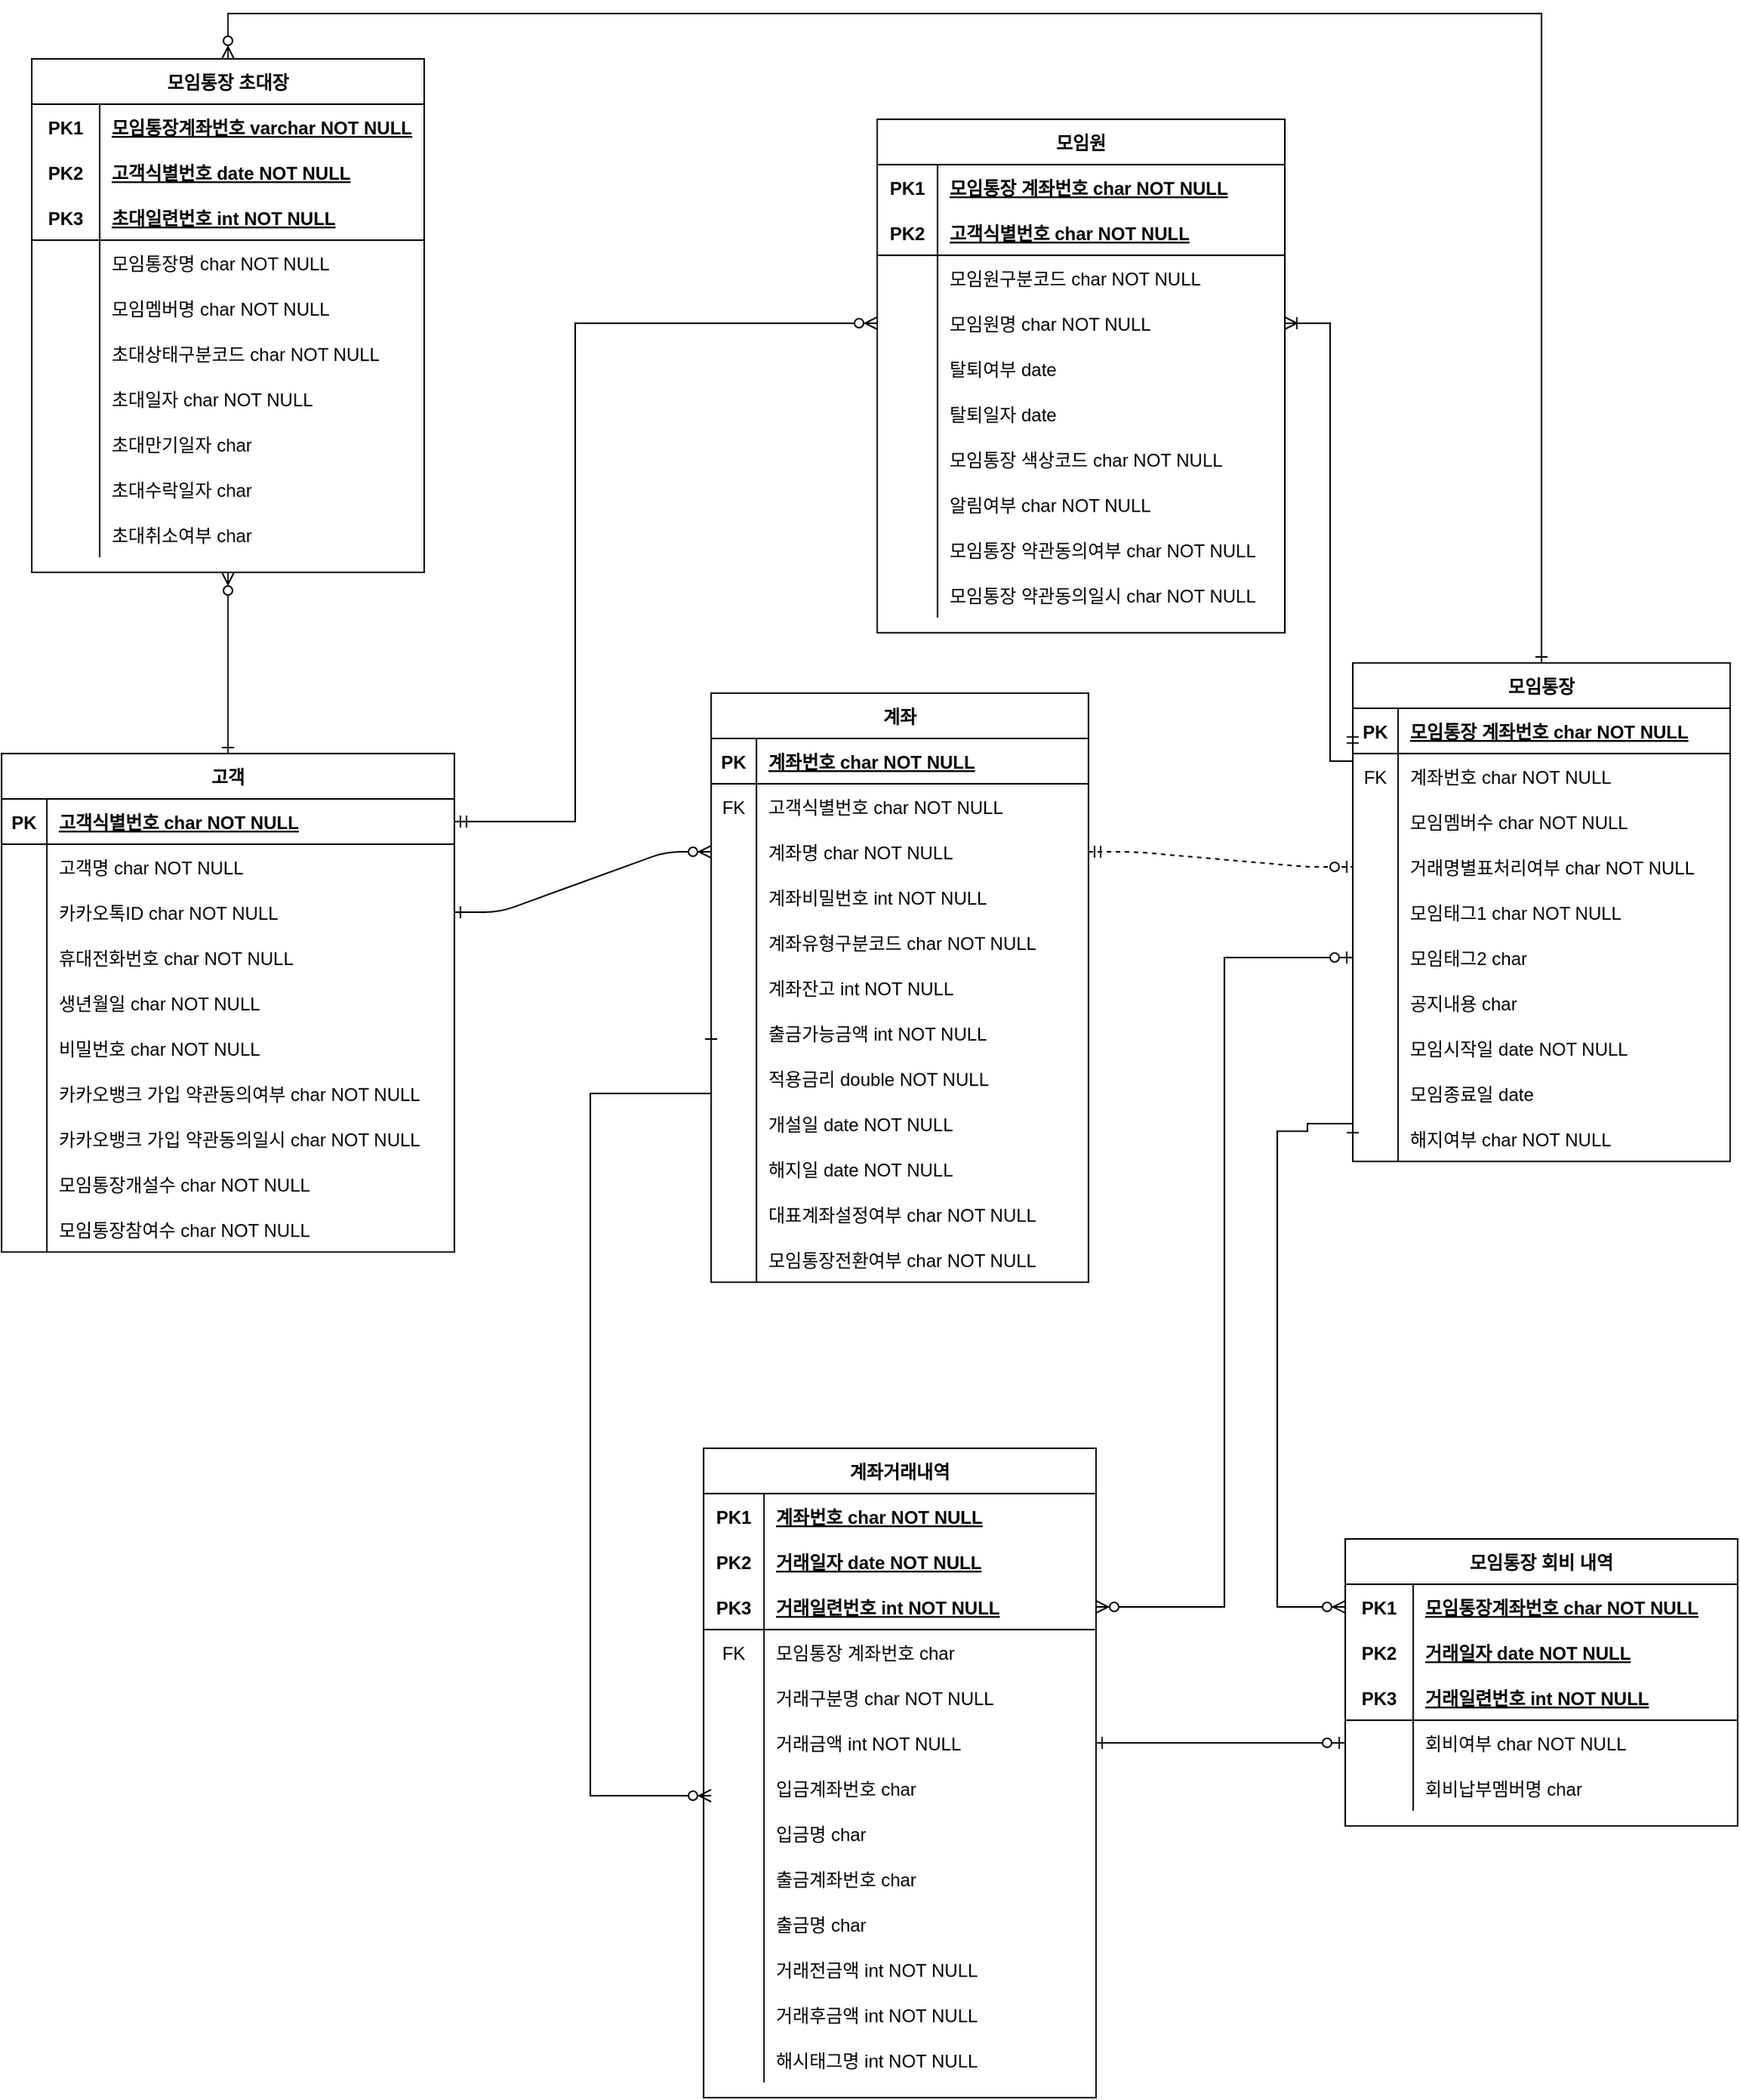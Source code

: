 <mxfile version="14.2.9" type="github">
  <diagram id="R2lEEEUBdFMjLlhIrx00" name="erd">
    <mxGraphModel dx="868" dy="450" grid="1" gridSize="10" guides="1" tooltips="1" connect="1" arrows="1" fold="1" page="1" pageScale="1" pageWidth="850" pageHeight="1100" math="0" shadow="0" extFonts="Permanent Marker^https://fonts.googleapis.com/css?family=Permanent+Marker">
      <root>
        <mxCell id="0" />
        <mxCell id="1" parent="0" />
        <mxCell id="C-vyLk0tnHw3VtMMgP7b-1" value="" style="edgeStyle=entityRelationEdgeStyle;endArrow=ERzeroToMany;startArrow=ERone;endFill=1;startFill=0;entryX=0;entryY=0.5;entryDx=0;entryDy=0;exitX=1;exitY=0.5;exitDx=0;exitDy=0;" parent="1" source="C-vyLk0tnHw3VtMMgP7b-27" target="C-vyLk0tnHw3VtMMgP7b-9" edge="1">
          <mxGeometry width="100" height="100" relative="1" as="geometry">
            <mxPoint x="530" y="1450" as="sourcePoint" />
            <mxPoint x="740" y="1105" as="targetPoint" />
          </mxGeometry>
        </mxCell>
        <mxCell id="C-vyLk0tnHw3VtMMgP7b-12" value="" style="edgeStyle=entityRelationEdgeStyle;endArrow=ERzeroToOne;startArrow=ERmandOne;endFill=1;startFill=0;exitX=1;exitY=0.5;exitDx=0;exitDy=0;dashed=1;" parent="1" source="C-vyLk0tnHw3VtMMgP7b-9" target="C-vyLk0tnHw3VtMMgP7b-20" edge="1">
          <mxGeometry width="100" height="100" relative="1" as="geometry">
            <mxPoint x="990" y="1135" as="sourcePoint" />
            <mxPoint x="650" y="935" as="targetPoint" />
          </mxGeometry>
        </mxCell>
        <mxCell id="C-vyLk0tnHw3VtMMgP7b-2" value="계좌" style="shape=table;startSize=30;container=1;collapsible=1;childLayout=tableLayout;fixedRows=1;rowLines=0;fontStyle=1;align=center;resizeLast=1;" parent="1" vertex="1">
          <mxGeometry x="730" y="990" width="250" height="390" as="geometry" />
        </mxCell>
        <mxCell id="C-vyLk0tnHw3VtMMgP7b-3" value="" style="shape=partialRectangle;collapsible=0;dropTarget=0;pointerEvents=0;fillColor=none;points=[[0,0.5],[1,0.5]];portConstraint=eastwest;top=0;left=0;right=0;bottom=1;" parent="C-vyLk0tnHw3VtMMgP7b-2" vertex="1">
          <mxGeometry y="30" width="250" height="30" as="geometry" />
        </mxCell>
        <mxCell id="C-vyLk0tnHw3VtMMgP7b-4" value="PK" style="shape=partialRectangle;overflow=hidden;connectable=0;fillColor=none;top=0;left=0;bottom=0;right=0;fontStyle=1;" parent="C-vyLk0tnHw3VtMMgP7b-3" vertex="1">
          <mxGeometry width="30" height="30" as="geometry" />
        </mxCell>
        <mxCell id="C-vyLk0tnHw3VtMMgP7b-5" value="계좌번호 char NOT NULL " style="shape=partialRectangle;overflow=hidden;connectable=0;fillColor=none;top=0;left=0;bottom=0;right=0;align=left;spacingLeft=6;fontStyle=5;" parent="C-vyLk0tnHw3VtMMgP7b-3" vertex="1">
          <mxGeometry x="30" width="220" height="30" as="geometry" />
        </mxCell>
        <mxCell id="C-vyLk0tnHw3VtMMgP7b-6" value="" style="shape=partialRectangle;collapsible=0;dropTarget=0;pointerEvents=0;fillColor=none;points=[[0,0.5],[1,0.5]];portConstraint=eastwest;top=0;left=0;right=0;bottom=0;" parent="C-vyLk0tnHw3VtMMgP7b-2" vertex="1">
          <mxGeometry y="60" width="250" height="30" as="geometry" />
        </mxCell>
        <mxCell id="C-vyLk0tnHw3VtMMgP7b-7" value="FK" style="shape=partialRectangle;overflow=hidden;connectable=0;fillColor=none;top=0;left=0;bottom=0;right=0;" parent="C-vyLk0tnHw3VtMMgP7b-6" vertex="1">
          <mxGeometry width="30" height="30" as="geometry" />
        </mxCell>
        <mxCell id="C-vyLk0tnHw3VtMMgP7b-8" value="고객식별번호 char NOT NULL" style="shape=partialRectangle;overflow=hidden;connectable=0;fillColor=none;top=0;left=0;bottom=0;right=0;align=left;spacingLeft=6;" parent="C-vyLk0tnHw3VtMMgP7b-6" vertex="1">
          <mxGeometry x="30" width="220" height="30" as="geometry" />
        </mxCell>
        <mxCell id="C-vyLk0tnHw3VtMMgP7b-9" value="" style="shape=partialRectangle;collapsible=0;dropTarget=0;pointerEvents=0;fillColor=none;points=[[0,0.5],[1,0.5]];portConstraint=eastwest;top=0;left=0;right=0;bottom=0;" parent="C-vyLk0tnHw3VtMMgP7b-2" vertex="1">
          <mxGeometry y="90" width="250" height="30" as="geometry" />
        </mxCell>
        <mxCell id="C-vyLk0tnHw3VtMMgP7b-10" value="" style="shape=partialRectangle;overflow=hidden;connectable=0;fillColor=none;top=0;left=0;bottom=0;right=0;" parent="C-vyLk0tnHw3VtMMgP7b-9" vertex="1">
          <mxGeometry width="30" height="30" as="geometry" />
        </mxCell>
        <mxCell id="C-vyLk0tnHw3VtMMgP7b-11" value="계좌명 char NOT NULL" style="shape=partialRectangle;overflow=hidden;connectable=0;fillColor=none;top=0;left=0;bottom=0;right=0;align=left;spacingLeft=6;" parent="C-vyLk0tnHw3VtMMgP7b-9" vertex="1">
          <mxGeometry x="30" width="220" height="30" as="geometry" />
        </mxCell>
        <mxCell id="jqLhDBRoBaArQTaySHSf-8" value="" style="shape=partialRectangle;collapsible=0;dropTarget=0;pointerEvents=0;fillColor=none;points=[[0,0.5],[1,0.5]];portConstraint=eastwest;top=0;left=0;right=0;bottom=0;" parent="C-vyLk0tnHw3VtMMgP7b-2" vertex="1">
          <mxGeometry y="120" width="250" height="30" as="geometry" />
        </mxCell>
        <mxCell id="jqLhDBRoBaArQTaySHSf-9" value="" style="shape=partialRectangle;overflow=hidden;connectable=0;fillColor=none;top=0;left=0;bottom=0;right=0;" parent="jqLhDBRoBaArQTaySHSf-8" vertex="1">
          <mxGeometry width="30" height="30" as="geometry" />
        </mxCell>
        <mxCell id="jqLhDBRoBaArQTaySHSf-10" value="계좌비밀번호 int NOT NULL" style="shape=partialRectangle;overflow=hidden;connectable=0;fillColor=none;top=0;left=0;bottom=0;right=0;align=left;spacingLeft=6;" parent="jqLhDBRoBaArQTaySHSf-8" vertex="1">
          <mxGeometry x="30" width="220" height="30" as="geometry" />
        </mxCell>
        <mxCell id="jqLhDBRoBaArQTaySHSf-11" value="" style="shape=partialRectangle;collapsible=0;dropTarget=0;pointerEvents=0;fillColor=none;points=[[0,0.5],[1,0.5]];portConstraint=eastwest;top=0;left=0;right=0;bottom=0;" parent="C-vyLk0tnHw3VtMMgP7b-2" vertex="1">
          <mxGeometry y="150" width="250" height="30" as="geometry" />
        </mxCell>
        <mxCell id="jqLhDBRoBaArQTaySHSf-12" value="" style="shape=partialRectangle;overflow=hidden;connectable=0;fillColor=none;top=0;left=0;bottom=0;right=0;" parent="jqLhDBRoBaArQTaySHSf-11" vertex="1">
          <mxGeometry width="30" height="30" as="geometry" />
        </mxCell>
        <mxCell id="jqLhDBRoBaArQTaySHSf-13" value="계좌유형구분코드 char NOT NULL" style="shape=partialRectangle;overflow=hidden;connectable=0;fillColor=none;top=0;left=0;bottom=0;right=0;align=left;spacingLeft=6;" parent="jqLhDBRoBaArQTaySHSf-11" vertex="1">
          <mxGeometry x="30" width="220" height="30" as="geometry" />
        </mxCell>
        <mxCell id="jqLhDBRoBaArQTaySHSf-14" value="" style="shape=partialRectangle;collapsible=0;dropTarget=0;pointerEvents=0;fillColor=none;points=[[0,0.5],[1,0.5]];portConstraint=eastwest;top=0;left=0;right=0;bottom=0;" parent="C-vyLk0tnHw3VtMMgP7b-2" vertex="1">
          <mxGeometry y="180" width="250" height="30" as="geometry" />
        </mxCell>
        <mxCell id="jqLhDBRoBaArQTaySHSf-15" value="" style="shape=partialRectangle;overflow=hidden;connectable=0;fillColor=none;top=0;left=0;bottom=0;right=0;" parent="jqLhDBRoBaArQTaySHSf-14" vertex="1">
          <mxGeometry width="30" height="30" as="geometry" />
        </mxCell>
        <mxCell id="jqLhDBRoBaArQTaySHSf-16" value="계좌잔고 int NOT NULL" style="shape=partialRectangle;overflow=hidden;connectable=0;fillColor=none;top=0;left=0;bottom=0;right=0;align=left;spacingLeft=6;" parent="jqLhDBRoBaArQTaySHSf-14" vertex="1">
          <mxGeometry x="30" width="220" height="30" as="geometry" />
        </mxCell>
        <mxCell id="jqLhDBRoBaArQTaySHSf-17" value="" style="shape=partialRectangle;collapsible=0;dropTarget=0;pointerEvents=0;fillColor=none;points=[[0,0.5],[1,0.5]];portConstraint=eastwest;top=0;left=0;right=0;bottom=0;" parent="C-vyLk0tnHw3VtMMgP7b-2" vertex="1">
          <mxGeometry y="210" width="250" height="30" as="geometry" />
        </mxCell>
        <mxCell id="jqLhDBRoBaArQTaySHSf-18" value="" style="shape=partialRectangle;overflow=hidden;connectable=0;fillColor=none;top=0;left=0;bottom=0;right=0;" parent="jqLhDBRoBaArQTaySHSf-17" vertex="1">
          <mxGeometry width="30" height="30" as="geometry" />
        </mxCell>
        <mxCell id="jqLhDBRoBaArQTaySHSf-19" value="출금가능금액 int NOT NULL" style="shape=partialRectangle;overflow=hidden;connectable=0;fillColor=none;top=0;left=0;bottom=0;right=0;align=left;spacingLeft=6;" parent="jqLhDBRoBaArQTaySHSf-17" vertex="1">
          <mxGeometry x="30" width="220" height="30" as="geometry" />
        </mxCell>
        <mxCell id="jqLhDBRoBaArQTaySHSf-20" value="" style="shape=partialRectangle;collapsible=0;dropTarget=0;pointerEvents=0;fillColor=none;points=[[0,0.5],[1,0.5]];portConstraint=eastwest;top=0;left=0;right=0;bottom=0;" parent="C-vyLk0tnHw3VtMMgP7b-2" vertex="1">
          <mxGeometry y="240" width="250" height="30" as="geometry" />
        </mxCell>
        <mxCell id="jqLhDBRoBaArQTaySHSf-21" value="" style="shape=partialRectangle;overflow=hidden;connectable=0;fillColor=none;top=0;left=0;bottom=0;right=0;" parent="jqLhDBRoBaArQTaySHSf-20" vertex="1">
          <mxGeometry width="30" height="30" as="geometry" />
        </mxCell>
        <mxCell id="jqLhDBRoBaArQTaySHSf-22" value="적용금리 double NOT NULL" style="shape=partialRectangle;overflow=hidden;connectable=0;fillColor=none;top=0;left=0;bottom=0;right=0;align=left;spacingLeft=6;" parent="jqLhDBRoBaArQTaySHSf-20" vertex="1">
          <mxGeometry x="30" width="220" height="30" as="geometry" />
        </mxCell>
        <mxCell id="jqLhDBRoBaArQTaySHSf-23" value="" style="shape=partialRectangle;collapsible=0;dropTarget=0;pointerEvents=0;fillColor=none;points=[[0,0.5],[1,0.5]];portConstraint=eastwest;top=0;left=0;right=0;bottom=0;" parent="C-vyLk0tnHw3VtMMgP7b-2" vertex="1">
          <mxGeometry y="270" width="250" height="30" as="geometry" />
        </mxCell>
        <mxCell id="jqLhDBRoBaArQTaySHSf-24" value="" style="shape=partialRectangle;overflow=hidden;connectable=0;fillColor=none;top=0;left=0;bottom=0;right=0;" parent="jqLhDBRoBaArQTaySHSf-23" vertex="1">
          <mxGeometry width="30" height="30" as="geometry" />
        </mxCell>
        <mxCell id="jqLhDBRoBaArQTaySHSf-25" value="개설일 date NOT NULL" style="shape=partialRectangle;overflow=hidden;connectable=0;fillColor=none;top=0;left=0;bottom=0;right=0;align=left;spacingLeft=6;" parent="jqLhDBRoBaArQTaySHSf-23" vertex="1">
          <mxGeometry x="30" width="220" height="30" as="geometry" />
        </mxCell>
        <mxCell id="jqLhDBRoBaArQTaySHSf-29" value="" style="shape=partialRectangle;collapsible=0;dropTarget=0;pointerEvents=0;fillColor=none;points=[[0,0.5],[1,0.5]];portConstraint=eastwest;top=0;left=0;right=0;bottom=0;" parent="C-vyLk0tnHw3VtMMgP7b-2" vertex="1">
          <mxGeometry y="300" width="250" height="30" as="geometry" />
        </mxCell>
        <mxCell id="jqLhDBRoBaArQTaySHSf-30" value="" style="shape=partialRectangle;overflow=hidden;connectable=0;fillColor=none;top=0;left=0;bottom=0;right=0;" parent="jqLhDBRoBaArQTaySHSf-29" vertex="1">
          <mxGeometry width="30" height="30" as="geometry" />
        </mxCell>
        <mxCell id="jqLhDBRoBaArQTaySHSf-31" value="해지일 date NOT NULL" style="shape=partialRectangle;overflow=hidden;connectable=0;fillColor=none;top=0;left=0;bottom=0;right=0;align=left;spacingLeft=6;" parent="jqLhDBRoBaArQTaySHSf-29" vertex="1">
          <mxGeometry x="30" width="220" height="30" as="geometry" />
        </mxCell>
        <mxCell id="jqLhDBRoBaArQTaySHSf-32" value="" style="shape=partialRectangle;collapsible=0;dropTarget=0;pointerEvents=0;fillColor=none;points=[[0,0.5],[1,0.5]];portConstraint=eastwest;top=0;left=0;right=0;bottom=0;" parent="C-vyLk0tnHw3VtMMgP7b-2" vertex="1">
          <mxGeometry y="330" width="250" height="30" as="geometry" />
        </mxCell>
        <mxCell id="jqLhDBRoBaArQTaySHSf-33" value="" style="shape=partialRectangle;overflow=hidden;connectable=0;fillColor=none;top=0;left=0;bottom=0;right=0;" parent="jqLhDBRoBaArQTaySHSf-32" vertex="1">
          <mxGeometry width="30" height="30" as="geometry" />
        </mxCell>
        <mxCell id="jqLhDBRoBaArQTaySHSf-34" value="대표계좌설정여부 char NOT NULL" style="shape=partialRectangle;overflow=hidden;connectable=0;fillColor=none;top=0;left=0;bottom=0;right=0;align=left;spacingLeft=6;" parent="jqLhDBRoBaArQTaySHSf-32" vertex="1">
          <mxGeometry x="30" width="220" height="30" as="geometry" />
        </mxCell>
        <mxCell id="jqLhDBRoBaArQTaySHSf-26" value="" style="shape=partialRectangle;collapsible=0;dropTarget=0;pointerEvents=0;fillColor=none;points=[[0,0.5],[1,0.5]];portConstraint=eastwest;top=0;left=0;right=0;bottom=0;" parent="C-vyLk0tnHw3VtMMgP7b-2" vertex="1">
          <mxGeometry y="360" width="250" height="30" as="geometry" />
        </mxCell>
        <mxCell id="jqLhDBRoBaArQTaySHSf-27" value="" style="shape=partialRectangle;overflow=hidden;connectable=0;fillColor=none;top=0;left=0;bottom=0;right=0;" parent="jqLhDBRoBaArQTaySHSf-26" vertex="1">
          <mxGeometry width="30" height="30" as="geometry" />
        </mxCell>
        <mxCell id="jqLhDBRoBaArQTaySHSf-28" value="모임통장전환여부 char NOT NULL" style="shape=partialRectangle;overflow=hidden;connectable=0;fillColor=none;top=0;left=0;bottom=0;right=0;align=left;spacingLeft=6;" parent="jqLhDBRoBaArQTaySHSf-26" vertex="1">
          <mxGeometry x="30" width="220" height="30" as="geometry" />
        </mxCell>
        <mxCell id="C-vyLk0tnHw3VtMMgP7b-13" value="모임통장" style="shape=table;startSize=30;container=1;collapsible=1;childLayout=tableLayout;fixedRows=1;rowLines=0;fontStyle=1;align=center;resizeLast=1;" parent="1" vertex="1">
          <mxGeometry x="1155" y="970" width="250" height="330" as="geometry" />
        </mxCell>
        <mxCell id="C-vyLk0tnHw3VtMMgP7b-14" value="" style="shape=partialRectangle;collapsible=0;dropTarget=0;pointerEvents=0;fillColor=none;points=[[0,0.5],[1,0.5]];portConstraint=eastwest;top=0;left=0;right=0;bottom=1;" parent="C-vyLk0tnHw3VtMMgP7b-13" vertex="1">
          <mxGeometry y="30" width="250" height="30" as="geometry" />
        </mxCell>
        <mxCell id="C-vyLk0tnHw3VtMMgP7b-15" value="PK" style="shape=partialRectangle;overflow=hidden;connectable=0;fillColor=none;top=0;left=0;bottom=0;right=0;fontStyle=1;" parent="C-vyLk0tnHw3VtMMgP7b-14" vertex="1">
          <mxGeometry width="30" height="30" as="geometry" />
        </mxCell>
        <mxCell id="C-vyLk0tnHw3VtMMgP7b-16" value="모임통장 계좌번호 char NOT NULL " style="shape=partialRectangle;overflow=hidden;connectable=0;fillColor=none;top=0;left=0;bottom=0;right=0;align=left;spacingLeft=6;fontStyle=5;" parent="C-vyLk0tnHw3VtMMgP7b-14" vertex="1">
          <mxGeometry x="30" width="220" height="30" as="geometry" />
        </mxCell>
        <mxCell id="C-vyLk0tnHw3VtMMgP7b-17" value="" style="shape=partialRectangle;collapsible=0;dropTarget=0;pointerEvents=0;fillColor=none;points=[[0,0.5],[1,0.5]];portConstraint=eastwest;top=0;left=0;right=0;bottom=0;" parent="C-vyLk0tnHw3VtMMgP7b-13" vertex="1">
          <mxGeometry y="60" width="250" height="30" as="geometry" />
        </mxCell>
        <mxCell id="C-vyLk0tnHw3VtMMgP7b-18" value="FK" style="shape=partialRectangle;overflow=hidden;connectable=0;fillColor=none;top=0;left=0;bottom=0;right=0;" parent="C-vyLk0tnHw3VtMMgP7b-17" vertex="1">
          <mxGeometry width="30" height="30" as="geometry" />
        </mxCell>
        <mxCell id="C-vyLk0tnHw3VtMMgP7b-19" value="계좌번호 char NOT NULL" style="shape=partialRectangle;overflow=hidden;connectable=0;fillColor=none;top=0;left=0;bottom=0;right=0;align=left;spacingLeft=6;" parent="C-vyLk0tnHw3VtMMgP7b-17" vertex="1">
          <mxGeometry x="30" width="220" height="30" as="geometry" />
        </mxCell>
        <mxCell id="4kZ1tZv2CZHf45DVoTQw-39" value="" style="shape=partialRectangle;collapsible=0;dropTarget=0;pointerEvents=0;fillColor=none;points=[[0,0.5],[1,0.5]];portConstraint=eastwest;top=0;left=0;right=0;bottom=0;" parent="C-vyLk0tnHw3VtMMgP7b-13" vertex="1">
          <mxGeometry y="90" width="250" height="30" as="geometry" />
        </mxCell>
        <mxCell id="4kZ1tZv2CZHf45DVoTQw-40" value="" style="shape=partialRectangle;overflow=hidden;connectable=0;fillColor=none;top=0;left=0;bottom=0;right=0;" parent="4kZ1tZv2CZHf45DVoTQw-39" vertex="1">
          <mxGeometry width="30" height="30" as="geometry" />
        </mxCell>
        <mxCell id="4kZ1tZv2CZHf45DVoTQw-41" value="모임멤버수 char NOT NULL" style="shape=partialRectangle;overflow=hidden;connectable=0;fillColor=none;top=0;left=0;bottom=0;right=0;align=left;spacingLeft=6;" parent="4kZ1tZv2CZHf45DVoTQw-39" vertex="1">
          <mxGeometry x="30" width="220" height="30" as="geometry" />
        </mxCell>
        <mxCell id="C-vyLk0tnHw3VtMMgP7b-20" value="" style="shape=partialRectangle;collapsible=0;dropTarget=0;pointerEvents=0;fillColor=none;points=[[0,0.5],[1,0.5]];portConstraint=eastwest;top=0;left=0;right=0;bottom=0;" parent="C-vyLk0tnHw3VtMMgP7b-13" vertex="1">
          <mxGeometry y="120" width="250" height="30" as="geometry" />
        </mxCell>
        <mxCell id="C-vyLk0tnHw3VtMMgP7b-21" value="" style="shape=partialRectangle;overflow=hidden;connectable=0;fillColor=none;top=0;left=0;bottom=0;right=0;" parent="C-vyLk0tnHw3VtMMgP7b-20" vertex="1">
          <mxGeometry width="30" height="30" as="geometry" />
        </mxCell>
        <mxCell id="C-vyLk0tnHw3VtMMgP7b-22" value="거래명별표처리여부 char NOT NULL" style="shape=partialRectangle;overflow=hidden;connectable=0;fillColor=none;top=0;left=0;bottom=0;right=0;align=left;spacingLeft=6;" parent="C-vyLk0tnHw3VtMMgP7b-20" vertex="1">
          <mxGeometry x="30" width="220" height="30" as="geometry" />
        </mxCell>
        <mxCell id="jqLhDBRoBaArQTaySHSf-35" value="" style="shape=partialRectangle;collapsible=0;dropTarget=0;pointerEvents=0;fillColor=none;points=[[0,0.5],[1,0.5]];portConstraint=eastwest;top=0;left=0;right=0;bottom=0;" parent="C-vyLk0tnHw3VtMMgP7b-13" vertex="1">
          <mxGeometry y="150" width="250" height="30" as="geometry" />
        </mxCell>
        <mxCell id="jqLhDBRoBaArQTaySHSf-36" value="" style="shape=partialRectangle;overflow=hidden;connectable=0;fillColor=none;top=0;left=0;bottom=0;right=0;" parent="jqLhDBRoBaArQTaySHSf-35" vertex="1">
          <mxGeometry width="30" height="30" as="geometry" />
        </mxCell>
        <mxCell id="jqLhDBRoBaArQTaySHSf-37" value="모임태그1 char NOT NULL" style="shape=partialRectangle;overflow=hidden;connectable=0;fillColor=none;top=0;left=0;bottom=0;right=0;align=left;spacingLeft=6;" parent="jqLhDBRoBaArQTaySHSf-35" vertex="1">
          <mxGeometry x="30" width="220" height="30" as="geometry" />
        </mxCell>
        <mxCell id="jqLhDBRoBaArQTaySHSf-38" value="" style="shape=partialRectangle;collapsible=0;dropTarget=0;pointerEvents=0;fillColor=none;points=[[0,0.5],[1,0.5]];portConstraint=eastwest;top=0;left=0;right=0;bottom=0;" parent="C-vyLk0tnHw3VtMMgP7b-13" vertex="1">
          <mxGeometry y="180" width="250" height="30" as="geometry" />
        </mxCell>
        <mxCell id="jqLhDBRoBaArQTaySHSf-39" value="" style="shape=partialRectangle;overflow=hidden;connectable=0;fillColor=none;top=0;left=0;bottom=0;right=0;" parent="jqLhDBRoBaArQTaySHSf-38" vertex="1">
          <mxGeometry width="30" height="30" as="geometry" />
        </mxCell>
        <mxCell id="jqLhDBRoBaArQTaySHSf-40" value="모임태그2 char " style="shape=partialRectangle;overflow=hidden;connectable=0;fillColor=none;top=0;left=0;bottom=0;right=0;align=left;spacingLeft=6;" parent="jqLhDBRoBaArQTaySHSf-38" vertex="1">
          <mxGeometry x="30" width="220" height="30" as="geometry" />
        </mxCell>
        <mxCell id="jqLhDBRoBaArQTaySHSf-44" value="" style="shape=partialRectangle;collapsible=0;dropTarget=0;pointerEvents=0;fillColor=none;points=[[0,0.5],[1,0.5]];portConstraint=eastwest;top=0;left=0;right=0;bottom=0;" parent="C-vyLk0tnHw3VtMMgP7b-13" vertex="1">
          <mxGeometry y="210" width="250" height="30" as="geometry" />
        </mxCell>
        <mxCell id="jqLhDBRoBaArQTaySHSf-45" value="" style="shape=partialRectangle;overflow=hidden;connectable=0;fillColor=none;top=0;left=0;bottom=0;right=0;" parent="jqLhDBRoBaArQTaySHSf-44" vertex="1">
          <mxGeometry width="30" height="30" as="geometry" />
        </mxCell>
        <mxCell id="jqLhDBRoBaArQTaySHSf-46" value="공지내용 char " style="shape=partialRectangle;overflow=hidden;connectable=0;fillColor=none;top=0;left=0;bottom=0;right=0;align=left;spacingLeft=6;" parent="jqLhDBRoBaArQTaySHSf-44" vertex="1">
          <mxGeometry x="30" width="220" height="30" as="geometry" />
        </mxCell>
        <mxCell id="jqLhDBRoBaArQTaySHSf-47" value="" style="shape=partialRectangle;collapsible=0;dropTarget=0;pointerEvents=0;fillColor=none;points=[[0,0.5],[1,0.5]];portConstraint=eastwest;top=0;left=0;right=0;bottom=0;" parent="C-vyLk0tnHw3VtMMgP7b-13" vertex="1">
          <mxGeometry y="240" width="250" height="30" as="geometry" />
        </mxCell>
        <mxCell id="jqLhDBRoBaArQTaySHSf-48" value="" style="shape=partialRectangle;overflow=hidden;connectable=0;fillColor=none;top=0;left=0;bottom=0;right=0;" parent="jqLhDBRoBaArQTaySHSf-47" vertex="1">
          <mxGeometry width="30" height="30" as="geometry" />
        </mxCell>
        <mxCell id="jqLhDBRoBaArQTaySHSf-49" value="모임시작일 date NOT NULL" style="shape=partialRectangle;overflow=hidden;connectable=0;fillColor=none;top=0;left=0;bottom=0;right=0;align=left;spacingLeft=6;" parent="jqLhDBRoBaArQTaySHSf-47" vertex="1">
          <mxGeometry x="30" width="220" height="30" as="geometry" />
        </mxCell>
        <mxCell id="jqLhDBRoBaArQTaySHSf-50" value="" style="shape=partialRectangle;collapsible=0;dropTarget=0;pointerEvents=0;fillColor=none;points=[[0,0.5],[1,0.5]];portConstraint=eastwest;top=0;left=0;right=0;bottom=0;" parent="C-vyLk0tnHw3VtMMgP7b-13" vertex="1">
          <mxGeometry y="270" width="250" height="30" as="geometry" />
        </mxCell>
        <mxCell id="jqLhDBRoBaArQTaySHSf-51" value="" style="shape=partialRectangle;overflow=hidden;connectable=0;fillColor=none;top=0;left=0;bottom=0;right=0;" parent="jqLhDBRoBaArQTaySHSf-50" vertex="1">
          <mxGeometry width="30" height="30" as="geometry" />
        </mxCell>
        <mxCell id="jqLhDBRoBaArQTaySHSf-52" value="모임종료일 date " style="shape=partialRectangle;overflow=hidden;connectable=0;fillColor=none;top=0;left=0;bottom=0;right=0;align=left;spacingLeft=6;" parent="jqLhDBRoBaArQTaySHSf-50" vertex="1">
          <mxGeometry x="30" width="220" height="30" as="geometry" />
        </mxCell>
        <mxCell id="jqLhDBRoBaArQTaySHSf-53" value="" style="shape=partialRectangle;collapsible=0;dropTarget=0;pointerEvents=0;fillColor=none;points=[[0,0.5],[1,0.5]];portConstraint=eastwest;top=0;left=0;right=0;bottom=0;" parent="C-vyLk0tnHw3VtMMgP7b-13" vertex="1">
          <mxGeometry y="300" width="250" height="30" as="geometry" />
        </mxCell>
        <mxCell id="jqLhDBRoBaArQTaySHSf-54" value="" style="shape=partialRectangle;overflow=hidden;connectable=0;fillColor=none;top=0;left=0;bottom=0;right=0;" parent="jqLhDBRoBaArQTaySHSf-53" vertex="1">
          <mxGeometry width="30" height="30" as="geometry" />
        </mxCell>
        <mxCell id="jqLhDBRoBaArQTaySHSf-55" value="해지여부 char NOT NULL" style="shape=partialRectangle;overflow=hidden;connectable=0;fillColor=none;top=0;left=0;bottom=0;right=0;align=left;spacingLeft=6;" parent="jqLhDBRoBaArQTaySHSf-53" vertex="1">
          <mxGeometry x="30" width="220" height="30" as="geometry" />
        </mxCell>
        <mxCell id="C-vyLk0tnHw3VtMMgP7b-23" value="고객" style="shape=table;startSize=30;container=1;collapsible=1;childLayout=tableLayout;fixedRows=1;rowLines=0;fontStyle=1;align=center;resizeLast=1;" parent="1" vertex="1">
          <mxGeometry x="260" y="1030" width="300" height="330" as="geometry" />
        </mxCell>
        <mxCell id="C-vyLk0tnHw3VtMMgP7b-24" value="" style="shape=partialRectangle;collapsible=0;dropTarget=0;pointerEvents=0;fillColor=none;points=[[0,0.5],[1,0.5]];portConstraint=eastwest;top=0;left=0;right=0;bottom=1;" parent="C-vyLk0tnHw3VtMMgP7b-23" vertex="1">
          <mxGeometry y="30" width="300" height="30" as="geometry" />
        </mxCell>
        <mxCell id="C-vyLk0tnHw3VtMMgP7b-25" value="PK" style="shape=partialRectangle;overflow=hidden;connectable=0;fillColor=none;top=0;left=0;bottom=0;right=0;fontStyle=1;" parent="C-vyLk0tnHw3VtMMgP7b-24" vertex="1">
          <mxGeometry width="30" height="30" as="geometry" />
        </mxCell>
        <mxCell id="C-vyLk0tnHw3VtMMgP7b-26" value="고객식별번호 char NOT NULL " style="shape=partialRectangle;overflow=hidden;connectable=0;fillColor=none;top=0;left=0;bottom=0;right=0;align=left;spacingLeft=6;fontStyle=5;" parent="C-vyLk0tnHw3VtMMgP7b-24" vertex="1">
          <mxGeometry x="30" width="270" height="30" as="geometry" />
        </mxCell>
        <mxCell id="jqLhDBRoBaArQTaySHSf-41" value="" style="shape=partialRectangle;collapsible=0;dropTarget=0;pointerEvents=0;fillColor=none;points=[[0,0.5],[1,0.5]];portConstraint=eastwest;top=0;left=0;right=0;bottom=0;" parent="C-vyLk0tnHw3VtMMgP7b-23" vertex="1">
          <mxGeometry y="60" width="300" height="30" as="geometry" />
        </mxCell>
        <mxCell id="jqLhDBRoBaArQTaySHSf-42" value="" style="shape=partialRectangle;overflow=hidden;connectable=0;fillColor=none;top=0;left=0;bottom=0;right=0;" parent="jqLhDBRoBaArQTaySHSf-41" vertex="1">
          <mxGeometry width="30" height="30" as="geometry" />
        </mxCell>
        <mxCell id="jqLhDBRoBaArQTaySHSf-43" value="고객명 char NOT NULL" style="shape=partialRectangle;overflow=hidden;connectable=0;fillColor=none;top=0;left=0;bottom=0;right=0;align=left;spacingLeft=6;" parent="jqLhDBRoBaArQTaySHSf-41" vertex="1">
          <mxGeometry x="30" width="270" height="30" as="geometry" />
        </mxCell>
        <mxCell id="C-vyLk0tnHw3VtMMgP7b-27" value="" style="shape=partialRectangle;collapsible=0;dropTarget=0;pointerEvents=0;fillColor=none;points=[[0,0.5],[1,0.5]];portConstraint=eastwest;top=0;left=0;right=0;bottom=0;" parent="C-vyLk0tnHw3VtMMgP7b-23" vertex="1">
          <mxGeometry y="90" width="300" height="30" as="geometry" />
        </mxCell>
        <mxCell id="C-vyLk0tnHw3VtMMgP7b-28" value="" style="shape=partialRectangle;overflow=hidden;connectable=0;fillColor=none;top=0;left=0;bottom=0;right=0;" parent="C-vyLk0tnHw3VtMMgP7b-27" vertex="1">
          <mxGeometry width="30" height="30" as="geometry" />
        </mxCell>
        <mxCell id="C-vyLk0tnHw3VtMMgP7b-29" value="카카오톡ID char NOT NULL" style="shape=partialRectangle;overflow=hidden;connectable=0;fillColor=none;top=0;left=0;bottom=0;right=0;align=left;spacingLeft=6;" parent="C-vyLk0tnHw3VtMMgP7b-27" vertex="1">
          <mxGeometry x="30" width="270" height="30" as="geometry" />
        </mxCell>
        <mxCell id="jqLhDBRoBaArQTaySHSf-2" value="" style="shape=partialRectangle;collapsible=0;dropTarget=0;pointerEvents=0;fillColor=none;points=[[0,0.5],[1,0.5]];portConstraint=eastwest;top=0;left=0;right=0;bottom=0;" parent="C-vyLk0tnHw3VtMMgP7b-23" vertex="1">
          <mxGeometry y="120" width="300" height="30" as="geometry" />
        </mxCell>
        <mxCell id="jqLhDBRoBaArQTaySHSf-3" value="" style="shape=partialRectangle;overflow=hidden;connectable=0;fillColor=none;top=0;left=0;bottom=0;right=0;" parent="jqLhDBRoBaArQTaySHSf-2" vertex="1">
          <mxGeometry width="30" height="30" as="geometry" />
        </mxCell>
        <mxCell id="jqLhDBRoBaArQTaySHSf-4" value="휴대전화번호 char NOT NULL" style="shape=partialRectangle;overflow=hidden;connectable=0;fillColor=none;top=0;left=0;bottom=0;right=0;align=left;spacingLeft=6;" parent="jqLhDBRoBaArQTaySHSf-2" vertex="1">
          <mxGeometry x="30" width="270" height="30" as="geometry" />
        </mxCell>
        <mxCell id="JUvRynKW4Gv56LDaJkqJ-4" value="" style="shape=partialRectangle;collapsible=0;dropTarget=0;pointerEvents=0;fillColor=none;points=[[0,0.5],[1,0.5]];portConstraint=eastwest;top=0;left=0;right=0;bottom=0;" parent="C-vyLk0tnHw3VtMMgP7b-23" vertex="1">
          <mxGeometry y="150" width="300" height="30" as="geometry" />
        </mxCell>
        <mxCell id="JUvRynKW4Gv56LDaJkqJ-5" value="" style="shape=partialRectangle;overflow=hidden;connectable=0;fillColor=none;top=0;left=0;bottom=0;right=0;" parent="JUvRynKW4Gv56LDaJkqJ-4" vertex="1">
          <mxGeometry width="30" height="30" as="geometry" />
        </mxCell>
        <mxCell id="JUvRynKW4Gv56LDaJkqJ-6" value="생년월일 char NOT NULL" style="shape=partialRectangle;overflow=hidden;connectable=0;fillColor=none;top=0;left=0;bottom=0;right=0;align=left;spacingLeft=6;" parent="JUvRynKW4Gv56LDaJkqJ-4" vertex="1">
          <mxGeometry x="30" width="270" height="30" as="geometry" />
        </mxCell>
        <mxCell id="jqLhDBRoBaArQTaySHSf-5" value="" style="shape=partialRectangle;collapsible=0;dropTarget=0;pointerEvents=0;fillColor=none;points=[[0,0.5],[1,0.5]];portConstraint=eastwest;top=0;left=0;right=0;bottom=0;" parent="C-vyLk0tnHw3VtMMgP7b-23" vertex="1">
          <mxGeometry y="180" width="300" height="30" as="geometry" />
        </mxCell>
        <mxCell id="jqLhDBRoBaArQTaySHSf-6" value="" style="shape=partialRectangle;overflow=hidden;connectable=0;fillColor=none;top=0;left=0;bottom=0;right=0;" parent="jqLhDBRoBaArQTaySHSf-5" vertex="1">
          <mxGeometry width="30" height="30" as="geometry" />
        </mxCell>
        <mxCell id="jqLhDBRoBaArQTaySHSf-7" value="비밀번호 char NOT NULL" style="shape=partialRectangle;overflow=hidden;connectable=0;fillColor=none;top=0;left=0;bottom=0;right=0;align=left;spacingLeft=6;" parent="jqLhDBRoBaArQTaySHSf-5" vertex="1">
          <mxGeometry x="30" width="270" height="30" as="geometry" />
        </mxCell>
        <mxCell id="OfZ1srBihN4PGDI9Twkp-2" value="" style="shape=partialRectangle;collapsible=0;dropTarget=0;pointerEvents=0;fillColor=none;points=[[0,0.5],[1,0.5]];portConstraint=eastwest;top=0;left=0;right=0;bottom=0;" parent="C-vyLk0tnHw3VtMMgP7b-23" vertex="1">
          <mxGeometry y="210" width="300" height="30" as="geometry" />
        </mxCell>
        <mxCell id="OfZ1srBihN4PGDI9Twkp-3" value="" style="shape=partialRectangle;overflow=hidden;connectable=0;fillColor=none;top=0;left=0;bottom=0;right=0;" parent="OfZ1srBihN4PGDI9Twkp-2" vertex="1">
          <mxGeometry width="30" height="30" as="geometry" />
        </mxCell>
        <mxCell id="OfZ1srBihN4PGDI9Twkp-4" value="카카오뱅크 가입 약관동의여부 char NOT NULL" style="shape=partialRectangle;overflow=hidden;connectable=0;fillColor=none;top=0;left=0;bottom=0;right=0;align=left;spacingLeft=6;" parent="OfZ1srBihN4PGDI9Twkp-2" vertex="1">
          <mxGeometry x="30" width="270" height="30" as="geometry" />
        </mxCell>
        <mxCell id="OfZ1srBihN4PGDI9Twkp-18" value="" style="shape=partialRectangle;collapsible=0;dropTarget=0;pointerEvents=0;fillColor=none;points=[[0,0.5],[1,0.5]];portConstraint=eastwest;top=0;left=0;right=0;bottom=0;" parent="C-vyLk0tnHw3VtMMgP7b-23" vertex="1">
          <mxGeometry y="240" width="300" height="30" as="geometry" />
        </mxCell>
        <mxCell id="OfZ1srBihN4PGDI9Twkp-19" value="" style="shape=partialRectangle;overflow=hidden;connectable=0;fillColor=none;top=0;left=0;bottom=0;right=0;" parent="OfZ1srBihN4PGDI9Twkp-18" vertex="1">
          <mxGeometry width="30" height="30" as="geometry" />
        </mxCell>
        <mxCell id="OfZ1srBihN4PGDI9Twkp-20" value="카카오뱅크 가입 약관동의일시 char NOT NULL" style="shape=partialRectangle;overflow=hidden;connectable=0;fillColor=none;top=0;left=0;bottom=0;right=0;align=left;spacingLeft=6;" parent="OfZ1srBihN4PGDI9Twkp-18" vertex="1">
          <mxGeometry x="30" width="270" height="30" as="geometry" />
        </mxCell>
        <mxCell id="4kZ1tZv2CZHf45DVoTQw-30" value="" style="shape=partialRectangle;collapsible=0;dropTarget=0;pointerEvents=0;fillColor=none;points=[[0,0.5],[1,0.5]];portConstraint=eastwest;top=0;left=0;right=0;bottom=0;" parent="C-vyLk0tnHw3VtMMgP7b-23" vertex="1">
          <mxGeometry y="270" width="300" height="30" as="geometry" />
        </mxCell>
        <mxCell id="4kZ1tZv2CZHf45DVoTQw-31" value="" style="shape=partialRectangle;overflow=hidden;connectable=0;fillColor=none;top=0;left=0;bottom=0;right=0;" parent="4kZ1tZv2CZHf45DVoTQw-30" vertex="1">
          <mxGeometry width="30" height="30" as="geometry" />
        </mxCell>
        <mxCell id="4kZ1tZv2CZHf45DVoTQw-32" value="모임통장개설수 char NOT NULL" style="shape=partialRectangle;overflow=hidden;connectable=0;fillColor=none;top=0;left=0;bottom=0;right=0;align=left;spacingLeft=6;" parent="4kZ1tZv2CZHf45DVoTQw-30" vertex="1">
          <mxGeometry x="30" width="270" height="30" as="geometry" />
        </mxCell>
        <mxCell id="4kZ1tZv2CZHf45DVoTQw-33" value="" style="shape=partialRectangle;collapsible=0;dropTarget=0;pointerEvents=0;fillColor=none;points=[[0,0.5],[1,0.5]];portConstraint=eastwest;top=0;left=0;right=0;bottom=0;" parent="C-vyLk0tnHw3VtMMgP7b-23" vertex="1">
          <mxGeometry y="300" width="300" height="30" as="geometry" />
        </mxCell>
        <mxCell id="4kZ1tZv2CZHf45DVoTQw-34" value="" style="shape=partialRectangle;overflow=hidden;connectable=0;fillColor=none;top=0;left=0;bottom=0;right=0;" parent="4kZ1tZv2CZHf45DVoTQw-33" vertex="1">
          <mxGeometry width="30" height="30" as="geometry" />
        </mxCell>
        <mxCell id="4kZ1tZv2CZHf45DVoTQw-35" value="모임통장참여수 char NOT NULL" style="shape=partialRectangle;overflow=hidden;connectable=0;fillColor=none;top=0;left=0;bottom=0;right=0;align=left;spacingLeft=6;" parent="4kZ1tZv2CZHf45DVoTQw-33" vertex="1">
          <mxGeometry x="30" width="270" height="30" as="geometry" />
        </mxCell>
        <mxCell id="jqLhDBRoBaArQTaySHSf-92" value="모임원" style="shape=table;startSize=30;container=1;collapsible=1;childLayout=tableLayout;fixedRows=1;rowLines=0;fontStyle=1;align=center;resizeLast=1;" parent="1" vertex="1">
          <mxGeometry x="840" y="610" width="270" height="340" as="geometry" />
        </mxCell>
        <mxCell id="jqLhDBRoBaArQTaySHSf-93" value="" style="shape=partialRectangle;collapsible=0;dropTarget=0;pointerEvents=0;fillColor=none;top=0;left=0;bottom=0;right=0;points=[[0,0.5],[1,0.5]];portConstraint=eastwest;" parent="jqLhDBRoBaArQTaySHSf-92" vertex="1">
          <mxGeometry y="30" width="270" height="30" as="geometry" />
        </mxCell>
        <mxCell id="jqLhDBRoBaArQTaySHSf-94" value="PK1" style="shape=partialRectangle;connectable=0;fillColor=none;top=0;left=0;bottom=0;right=0;fontStyle=1;overflow=hidden;" parent="jqLhDBRoBaArQTaySHSf-93" vertex="1">
          <mxGeometry width="40" height="30" as="geometry" />
        </mxCell>
        <mxCell id="jqLhDBRoBaArQTaySHSf-95" value="모임통장 계좌번호 char NOT NULL" style="shape=partialRectangle;connectable=0;fillColor=none;top=0;left=0;bottom=0;right=0;align=left;spacingLeft=6;fontStyle=5;overflow=hidden;" parent="jqLhDBRoBaArQTaySHSf-93" vertex="1">
          <mxGeometry x="40" width="230" height="30" as="geometry" />
        </mxCell>
        <mxCell id="jqLhDBRoBaArQTaySHSf-96" value="" style="shape=partialRectangle;collapsible=0;dropTarget=0;pointerEvents=0;fillColor=none;top=0;left=0;bottom=1;right=0;points=[[0,0.5],[1,0.5]];portConstraint=eastwest;" parent="jqLhDBRoBaArQTaySHSf-92" vertex="1">
          <mxGeometry y="60" width="270" height="30" as="geometry" />
        </mxCell>
        <mxCell id="jqLhDBRoBaArQTaySHSf-97" value="PK2" style="shape=partialRectangle;connectable=0;fillColor=none;top=0;left=0;bottom=0;right=0;fontStyle=1;overflow=hidden;" parent="jqLhDBRoBaArQTaySHSf-96" vertex="1">
          <mxGeometry width="40" height="30" as="geometry" />
        </mxCell>
        <mxCell id="jqLhDBRoBaArQTaySHSf-98" value="고객식별번호 char NOT NULL" style="shape=partialRectangle;connectable=0;fillColor=none;top=0;left=0;bottom=0;right=0;align=left;spacingLeft=6;fontStyle=5;overflow=hidden;" parent="jqLhDBRoBaArQTaySHSf-96" vertex="1">
          <mxGeometry x="40" width="230" height="30" as="geometry" />
        </mxCell>
        <mxCell id="jqLhDBRoBaArQTaySHSf-99" value="" style="shape=partialRectangle;collapsible=0;dropTarget=0;pointerEvents=0;fillColor=none;top=0;left=0;bottom=0;right=0;points=[[0,0.5],[1,0.5]];portConstraint=eastwest;" parent="jqLhDBRoBaArQTaySHSf-92" vertex="1">
          <mxGeometry y="90" width="270" height="30" as="geometry" />
        </mxCell>
        <mxCell id="jqLhDBRoBaArQTaySHSf-100" value="" style="shape=partialRectangle;connectable=0;fillColor=none;top=0;left=0;bottom=0;right=0;editable=1;overflow=hidden;" parent="jqLhDBRoBaArQTaySHSf-99" vertex="1">
          <mxGeometry width="40" height="30" as="geometry" />
        </mxCell>
        <mxCell id="jqLhDBRoBaArQTaySHSf-101" value="모임원구분코드 char NOT NULL" style="shape=partialRectangle;connectable=0;fillColor=none;top=0;left=0;bottom=0;right=0;align=left;spacingLeft=6;overflow=hidden;" parent="jqLhDBRoBaArQTaySHSf-99" vertex="1">
          <mxGeometry x="40" width="230" height="30" as="geometry" />
        </mxCell>
        <mxCell id="jqLhDBRoBaArQTaySHSf-132" value="" style="shape=partialRectangle;collapsible=0;dropTarget=0;pointerEvents=0;fillColor=none;top=0;left=0;bottom=0;right=0;points=[[0,0.5],[1,0.5]];portConstraint=eastwest;" parent="jqLhDBRoBaArQTaySHSf-92" vertex="1">
          <mxGeometry y="120" width="270" height="30" as="geometry" />
        </mxCell>
        <mxCell id="jqLhDBRoBaArQTaySHSf-133" value="" style="shape=partialRectangle;connectable=0;fillColor=none;top=0;left=0;bottom=0;right=0;editable=1;overflow=hidden;" parent="jqLhDBRoBaArQTaySHSf-132" vertex="1">
          <mxGeometry width="40" height="30" as="geometry" />
        </mxCell>
        <mxCell id="jqLhDBRoBaArQTaySHSf-134" value="모임원명 char NOT NULL" style="shape=partialRectangle;connectable=0;fillColor=none;top=0;left=0;bottom=0;right=0;align=left;spacingLeft=6;overflow=hidden;" parent="jqLhDBRoBaArQTaySHSf-132" vertex="1">
          <mxGeometry x="40" width="230" height="30" as="geometry" />
        </mxCell>
        <mxCell id="4kZ1tZv2CZHf45DVoTQw-18" value="" style="shape=partialRectangle;collapsible=0;dropTarget=0;pointerEvents=0;fillColor=none;top=0;left=0;bottom=0;right=0;points=[[0,0.5],[1,0.5]];portConstraint=eastwest;" parent="jqLhDBRoBaArQTaySHSf-92" vertex="1">
          <mxGeometry y="150" width="270" height="30" as="geometry" />
        </mxCell>
        <mxCell id="4kZ1tZv2CZHf45DVoTQw-19" value="" style="shape=partialRectangle;connectable=0;fillColor=none;top=0;left=0;bottom=0;right=0;editable=1;overflow=hidden;" parent="4kZ1tZv2CZHf45DVoTQw-18" vertex="1">
          <mxGeometry width="40" height="30" as="geometry" />
        </mxCell>
        <mxCell id="4kZ1tZv2CZHf45DVoTQw-20" value="탈퇴여부 date " style="shape=partialRectangle;connectable=0;fillColor=none;top=0;left=0;bottom=0;right=0;align=left;spacingLeft=6;overflow=hidden;" parent="4kZ1tZv2CZHf45DVoTQw-18" vertex="1">
          <mxGeometry x="40" width="230" height="30" as="geometry" />
        </mxCell>
        <mxCell id="OfZ1srBihN4PGDI9Twkp-21" value="" style="shape=partialRectangle;collapsible=0;dropTarget=0;pointerEvents=0;fillColor=none;top=0;left=0;bottom=0;right=0;points=[[0,0.5],[1,0.5]];portConstraint=eastwest;" parent="jqLhDBRoBaArQTaySHSf-92" vertex="1">
          <mxGeometry y="180" width="270" height="30" as="geometry" />
        </mxCell>
        <mxCell id="OfZ1srBihN4PGDI9Twkp-22" value="" style="shape=partialRectangle;connectable=0;fillColor=none;top=0;left=0;bottom=0;right=0;editable=1;overflow=hidden;" parent="OfZ1srBihN4PGDI9Twkp-21" vertex="1">
          <mxGeometry width="40" height="30" as="geometry" />
        </mxCell>
        <mxCell id="OfZ1srBihN4PGDI9Twkp-23" value="탈퇴일자 date " style="shape=partialRectangle;connectable=0;fillColor=none;top=0;left=0;bottom=0;right=0;align=left;spacingLeft=6;overflow=hidden;" parent="OfZ1srBihN4PGDI9Twkp-21" vertex="1">
          <mxGeometry x="40" width="230" height="30" as="geometry" />
        </mxCell>
        <mxCell id="jqLhDBRoBaArQTaySHSf-125" value="" style="shape=partialRectangle;collapsible=0;dropTarget=0;pointerEvents=0;fillColor=none;top=0;left=0;bottom=0;right=0;points=[[0,0.5],[1,0.5]];portConstraint=eastwest;" parent="jqLhDBRoBaArQTaySHSf-92" vertex="1">
          <mxGeometry y="210" width="270" height="30" as="geometry" />
        </mxCell>
        <mxCell id="jqLhDBRoBaArQTaySHSf-126" value="" style="shape=partialRectangle;connectable=0;fillColor=none;top=0;left=0;bottom=0;right=0;editable=1;overflow=hidden;" parent="jqLhDBRoBaArQTaySHSf-125" vertex="1">
          <mxGeometry width="40" height="30" as="geometry" />
        </mxCell>
        <mxCell id="jqLhDBRoBaArQTaySHSf-127" value="모임통장 색상코드 char NOT NULL " style="shape=partialRectangle;connectable=0;fillColor=none;top=0;left=0;bottom=0;right=0;align=left;spacingLeft=6;overflow=hidden;" parent="jqLhDBRoBaArQTaySHSf-125" vertex="1">
          <mxGeometry x="40" width="230" height="30" as="geometry" />
        </mxCell>
        <mxCell id="jqLhDBRoBaArQTaySHSf-128" value="" style="shape=partialRectangle;collapsible=0;dropTarget=0;pointerEvents=0;fillColor=none;top=0;left=0;bottom=0;right=0;points=[[0,0.5],[1,0.5]];portConstraint=eastwest;" parent="jqLhDBRoBaArQTaySHSf-92" vertex="1">
          <mxGeometry y="240" width="270" height="30" as="geometry" />
        </mxCell>
        <mxCell id="jqLhDBRoBaArQTaySHSf-129" value="" style="shape=partialRectangle;connectable=0;fillColor=none;top=0;left=0;bottom=0;right=0;editable=1;overflow=hidden;" parent="jqLhDBRoBaArQTaySHSf-128" vertex="1">
          <mxGeometry width="40" height="30" as="geometry" />
        </mxCell>
        <mxCell id="jqLhDBRoBaArQTaySHSf-130" value="알림여부 char NOT NULL " style="shape=partialRectangle;connectable=0;fillColor=none;top=0;left=0;bottom=0;right=0;align=left;spacingLeft=6;overflow=hidden;" parent="jqLhDBRoBaArQTaySHSf-128" vertex="1">
          <mxGeometry x="40" width="230" height="30" as="geometry" />
        </mxCell>
        <mxCell id="4kZ1tZv2CZHf45DVoTQw-24" value="" style="shape=partialRectangle;collapsible=0;dropTarget=0;pointerEvents=0;fillColor=none;top=0;left=0;bottom=0;right=0;points=[[0,0.5],[1,0.5]];portConstraint=eastwest;" parent="jqLhDBRoBaArQTaySHSf-92" vertex="1">
          <mxGeometry y="270" width="270" height="30" as="geometry" />
        </mxCell>
        <mxCell id="4kZ1tZv2CZHf45DVoTQw-25" value="" style="shape=partialRectangle;connectable=0;fillColor=none;top=0;left=0;bottom=0;right=0;editable=1;overflow=hidden;" parent="4kZ1tZv2CZHf45DVoTQw-24" vertex="1">
          <mxGeometry width="40" height="30" as="geometry" />
        </mxCell>
        <mxCell id="4kZ1tZv2CZHf45DVoTQw-26" value="모임통장 약관동의여부 char NOT NULL " style="shape=partialRectangle;connectable=0;fillColor=none;top=0;left=0;bottom=0;right=0;align=left;spacingLeft=6;overflow=hidden;" parent="4kZ1tZv2CZHf45DVoTQw-24" vertex="1">
          <mxGeometry x="40" width="230" height="30" as="geometry" />
        </mxCell>
        <mxCell id="4kZ1tZv2CZHf45DVoTQw-27" value="" style="shape=partialRectangle;collapsible=0;dropTarget=0;pointerEvents=0;fillColor=none;top=0;left=0;bottom=0;right=0;points=[[0,0.5],[1,0.5]];portConstraint=eastwest;" parent="jqLhDBRoBaArQTaySHSf-92" vertex="1">
          <mxGeometry y="300" width="270" height="30" as="geometry" />
        </mxCell>
        <mxCell id="4kZ1tZv2CZHf45DVoTQw-28" value="" style="shape=partialRectangle;connectable=0;fillColor=none;top=0;left=0;bottom=0;right=0;editable=1;overflow=hidden;" parent="4kZ1tZv2CZHf45DVoTQw-27" vertex="1">
          <mxGeometry width="40" height="30" as="geometry" />
        </mxCell>
        <mxCell id="4kZ1tZv2CZHf45DVoTQw-29" value="모임통장 약관동의일시 char NOT NULL " style="shape=partialRectangle;connectable=0;fillColor=none;top=0;left=0;bottom=0;right=0;align=left;spacingLeft=6;overflow=hidden;" parent="4kZ1tZv2CZHf45DVoTQw-27" vertex="1">
          <mxGeometry x="40" width="230" height="30" as="geometry" />
        </mxCell>
        <mxCell id="jqLhDBRoBaArQTaySHSf-118" style="edgeStyle=orthogonalEdgeStyle;rounded=0;orthogonalLoop=1;jettySize=auto;html=1;exitX=1;exitY=0.5;exitDx=0;exitDy=0;startArrow=ERmandOne;startFill=0;endArrow=ERzeroToMany;endFill=1;entryX=0;entryY=0.5;entryDx=0;entryDy=0;" parent="1" source="C-vyLk0tnHw3VtMMgP7b-24" target="jqLhDBRoBaArQTaySHSf-132" edge="1">
          <mxGeometry relative="1" as="geometry">
            <mxPoint x="690" y="790" as="targetPoint" />
            <Array as="points">
              <mxPoint x="640" y="1075" />
              <mxPoint x="640" y="745" />
            </Array>
          </mxGeometry>
        </mxCell>
        <mxCell id="jqLhDBRoBaArQTaySHSf-209" value="계좌거래내역" style="shape=table;startSize=30;container=1;collapsible=1;childLayout=tableLayout;fixedRows=1;rowLines=0;fontStyle=1;align=center;resizeLast=1;" parent="1" vertex="1">
          <mxGeometry x="725" y="1490" width="260" height="430" as="geometry" />
        </mxCell>
        <mxCell id="jqLhDBRoBaArQTaySHSf-210" value="" style="shape=partialRectangle;collapsible=0;dropTarget=0;pointerEvents=0;fillColor=none;top=0;left=0;bottom=0;right=0;points=[[0,0.5],[1,0.5]];portConstraint=eastwest;" parent="jqLhDBRoBaArQTaySHSf-209" vertex="1">
          <mxGeometry y="30" width="260" height="30" as="geometry" />
        </mxCell>
        <mxCell id="jqLhDBRoBaArQTaySHSf-211" value="PK1" style="shape=partialRectangle;connectable=0;fillColor=none;top=0;left=0;bottom=0;right=0;fontStyle=1;overflow=hidden;" parent="jqLhDBRoBaArQTaySHSf-210" vertex="1">
          <mxGeometry width="40" height="30" as="geometry" />
        </mxCell>
        <mxCell id="jqLhDBRoBaArQTaySHSf-212" value="계좌번호 char NOT NULL" style="shape=partialRectangle;connectable=0;fillColor=none;top=0;left=0;bottom=0;right=0;align=left;spacingLeft=6;fontStyle=5;overflow=hidden;" parent="jqLhDBRoBaArQTaySHSf-210" vertex="1">
          <mxGeometry x="40" width="220" height="30" as="geometry" />
        </mxCell>
        <mxCell id="jqLhDBRoBaArQTaySHSf-213" value="" style="shape=partialRectangle;collapsible=0;dropTarget=0;pointerEvents=0;fillColor=none;top=0;left=0;bottom=1;right=0;points=[[0,0.5],[1,0.5]];portConstraint=eastwest;strokeColor=none;" parent="jqLhDBRoBaArQTaySHSf-209" vertex="1">
          <mxGeometry y="60" width="260" height="30" as="geometry" />
        </mxCell>
        <mxCell id="jqLhDBRoBaArQTaySHSf-214" value="PK2" style="shape=partialRectangle;connectable=0;fillColor=none;top=0;left=0;bottom=0;right=0;fontStyle=1;overflow=hidden;" parent="jqLhDBRoBaArQTaySHSf-213" vertex="1">
          <mxGeometry width="40" height="30" as="geometry" />
        </mxCell>
        <mxCell id="jqLhDBRoBaArQTaySHSf-215" value="거래일자 date NOT NULL" style="shape=partialRectangle;connectable=0;fillColor=none;top=0;left=0;bottom=0;right=0;align=left;spacingLeft=6;fontStyle=5;overflow=hidden;strokeWidth=6;strokeColor=none;" parent="jqLhDBRoBaArQTaySHSf-213" vertex="1">
          <mxGeometry x="40" width="220" height="30" as="geometry" />
        </mxCell>
        <mxCell id="jqLhDBRoBaArQTaySHSf-222" value="" style="shape=partialRectangle;collapsible=0;dropTarget=0;pointerEvents=0;fillColor=none;top=0;left=0;bottom=1;right=0;points=[[0,0.5],[1,0.5]];portConstraint=eastwest;" parent="jqLhDBRoBaArQTaySHSf-209" vertex="1">
          <mxGeometry y="90" width="260" height="30" as="geometry" />
        </mxCell>
        <mxCell id="jqLhDBRoBaArQTaySHSf-223" value="PK3" style="shape=partialRectangle;connectable=0;fillColor=none;top=0;left=0;bottom=0;right=0;fontStyle=1;overflow=hidden;" parent="jqLhDBRoBaArQTaySHSf-222" vertex="1">
          <mxGeometry width="40" height="30" as="geometry" />
        </mxCell>
        <mxCell id="jqLhDBRoBaArQTaySHSf-224" value="거래일련번호 int NOT NULL" style="shape=partialRectangle;connectable=0;fillColor=none;top=0;left=0;bottom=0;right=0;align=left;spacingLeft=6;fontStyle=5;overflow=hidden;" parent="jqLhDBRoBaArQTaySHSf-222" vertex="1">
          <mxGeometry x="40" width="220" height="30" as="geometry" />
        </mxCell>
        <mxCell id="jqLhDBRoBaArQTaySHSf-216" value="" style="shape=partialRectangle;collapsible=0;dropTarget=0;pointerEvents=0;fillColor=none;top=0;left=0;bottom=0;right=0;points=[[0,0.5],[1,0.5]];portConstraint=eastwest;" parent="jqLhDBRoBaArQTaySHSf-209" vertex="1">
          <mxGeometry y="120" width="260" height="30" as="geometry" />
        </mxCell>
        <mxCell id="jqLhDBRoBaArQTaySHSf-217" value="FK" style="shape=partialRectangle;connectable=0;fillColor=none;top=0;left=0;bottom=0;right=0;editable=1;overflow=hidden;" parent="jqLhDBRoBaArQTaySHSf-216" vertex="1">
          <mxGeometry width="40" height="30" as="geometry" />
        </mxCell>
        <mxCell id="jqLhDBRoBaArQTaySHSf-218" value="모임통장 계좌번호 char " style="shape=partialRectangle;connectable=0;fillColor=none;top=0;left=0;bottom=0;right=0;align=left;spacingLeft=6;overflow=hidden;" parent="jqLhDBRoBaArQTaySHSf-216" vertex="1">
          <mxGeometry x="40" width="220" height="30" as="geometry" />
        </mxCell>
        <mxCell id="OfZ1srBihN4PGDI9Twkp-11" value="" style="shape=partialRectangle;collapsible=0;dropTarget=0;pointerEvents=0;fillColor=none;top=0;left=0;bottom=0;right=0;points=[[0,0.5],[1,0.5]];portConstraint=eastwest;" parent="jqLhDBRoBaArQTaySHSf-209" vertex="1">
          <mxGeometry y="150" width="260" height="30" as="geometry" />
        </mxCell>
        <mxCell id="OfZ1srBihN4PGDI9Twkp-12" value="" style="shape=partialRectangle;connectable=0;fillColor=none;top=0;left=0;bottom=0;right=0;editable=1;overflow=hidden;" parent="OfZ1srBihN4PGDI9Twkp-11" vertex="1">
          <mxGeometry width="40" height="30" as="geometry" />
        </mxCell>
        <mxCell id="OfZ1srBihN4PGDI9Twkp-13" value="거래구분명 char NOT NULL" style="shape=partialRectangle;connectable=0;fillColor=none;top=0;left=0;bottom=0;right=0;align=left;spacingLeft=6;overflow=hidden;" parent="OfZ1srBihN4PGDI9Twkp-11" vertex="1">
          <mxGeometry x="40" width="220" height="30" as="geometry" />
        </mxCell>
        <mxCell id="jqLhDBRoBaArQTaySHSf-256" value="" style="shape=partialRectangle;collapsible=0;dropTarget=0;pointerEvents=0;fillColor=none;top=0;left=0;bottom=0;right=0;points=[[0,0.5],[1,0.5]];portConstraint=eastwest;" parent="jqLhDBRoBaArQTaySHSf-209" vertex="1">
          <mxGeometry y="180" width="260" height="30" as="geometry" />
        </mxCell>
        <mxCell id="jqLhDBRoBaArQTaySHSf-257" value="" style="shape=partialRectangle;connectable=0;fillColor=none;top=0;left=0;bottom=0;right=0;editable=1;overflow=hidden;" parent="jqLhDBRoBaArQTaySHSf-256" vertex="1">
          <mxGeometry width="40" height="30" as="geometry" />
        </mxCell>
        <mxCell id="jqLhDBRoBaArQTaySHSf-258" value="거래금액 int NOT NULL" style="shape=partialRectangle;connectable=0;fillColor=none;top=0;left=0;bottom=0;right=0;align=left;spacingLeft=6;overflow=hidden;" parent="jqLhDBRoBaArQTaySHSf-256" vertex="1">
          <mxGeometry x="40" width="220" height="30" as="geometry" />
        </mxCell>
        <mxCell id="jqLhDBRoBaArQTaySHSf-219" value="" style="shape=partialRectangle;collapsible=0;dropTarget=0;pointerEvents=0;fillColor=none;top=0;left=0;bottom=0;right=0;points=[[0,0.5],[1,0.5]];portConstraint=eastwest;" parent="jqLhDBRoBaArQTaySHSf-209" vertex="1">
          <mxGeometry y="210" width="260" height="30" as="geometry" />
        </mxCell>
        <mxCell id="jqLhDBRoBaArQTaySHSf-220" value="" style="shape=partialRectangle;connectable=0;fillColor=none;top=0;left=0;bottom=0;right=0;editable=1;overflow=hidden;" parent="jqLhDBRoBaArQTaySHSf-219" vertex="1">
          <mxGeometry width="40" height="30" as="geometry" />
        </mxCell>
        <mxCell id="jqLhDBRoBaArQTaySHSf-221" value="입금계좌번호 char" style="shape=partialRectangle;connectable=0;fillColor=none;top=0;left=0;bottom=0;right=0;align=left;spacingLeft=6;overflow=hidden;" parent="jqLhDBRoBaArQTaySHSf-219" vertex="1">
          <mxGeometry x="40" width="220" height="30" as="geometry" />
        </mxCell>
        <mxCell id="jqLhDBRoBaArQTaySHSf-333" value="" style="shape=partialRectangle;collapsible=0;dropTarget=0;pointerEvents=0;fillColor=none;top=0;left=0;bottom=0;right=0;points=[[0,0.5],[1,0.5]];portConstraint=eastwest;" parent="jqLhDBRoBaArQTaySHSf-209" vertex="1">
          <mxGeometry y="240" width="260" height="30" as="geometry" />
        </mxCell>
        <mxCell id="jqLhDBRoBaArQTaySHSf-334" value="" style="shape=partialRectangle;connectable=0;fillColor=none;top=0;left=0;bottom=0;right=0;editable=1;overflow=hidden;" parent="jqLhDBRoBaArQTaySHSf-333" vertex="1">
          <mxGeometry width="40" height="30" as="geometry" />
        </mxCell>
        <mxCell id="jqLhDBRoBaArQTaySHSf-335" value="입금명 char " style="shape=partialRectangle;connectable=0;fillColor=none;top=0;left=0;bottom=0;right=0;align=left;spacingLeft=6;overflow=hidden;" parent="jqLhDBRoBaArQTaySHSf-333" vertex="1">
          <mxGeometry x="40" width="220" height="30" as="geometry" />
        </mxCell>
        <mxCell id="jqLhDBRoBaArQTaySHSf-225" value="" style="shape=partialRectangle;collapsible=0;dropTarget=0;pointerEvents=0;fillColor=none;top=0;left=0;bottom=0;right=0;points=[[0,0.5],[1,0.5]];portConstraint=eastwest;" parent="jqLhDBRoBaArQTaySHSf-209" vertex="1">
          <mxGeometry y="270" width="260" height="30" as="geometry" />
        </mxCell>
        <mxCell id="jqLhDBRoBaArQTaySHSf-226" value="" style="shape=partialRectangle;connectable=0;fillColor=none;top=0;left=0;bottom=0;right=0;editable=1;overflow=hidden;" parent="jqLhDBRoBaArQTaySHSf-225" vertex="1">
          <mxGeometry width="40" height="30" as="geometry" />
        </mxCell>
        <mxCell id="jqLhDBRoBaArQTaySHSf-227" value="출금계좌번호 char" style="shape=partialRectangle;connectable=0;fillColor=none;top=0;left=0;bottom=0;right=0;align=left;spacingLeft=6;overflow=hidden;" parent="jqLhDBRoBaArQTaySHSf-225" vertex="1">
          <mxGeometry x="40" width="220" height="30" as="geometry" />
        </mxCell>
        <mxCell id="jqLhDBRoBaArQTaySHSf-336" value="" style="shape=partialRectangle;collapsible=0;dropTarget=0;pointerEvents=0;fillColor=none;top=0;left=0;bottom=0;right=0;points=[[0,0.5],[1,0.5]];portConstraint=eastwest;" parent="jqLhDBRoBaArQTaySHSf-209" vertex="1">
          <mxGeometry y="300" width="260" height="30" as="geometry" />
        </mxCell>
        <mxCell id="jqLhDBRoBaArQTaySHSf-337" value="" style="shape=partialRectangle;connectable=0;fillColor=none;top=0;left=0;bottom=0;right=0;editable=1;overflow=hidden;" parent="jqLhDBRoBaArQTaySHSf-336" vertex="1">
          <mxGeometry width="40" height="30" as="geometry" />
        </mxCell>
        <mxCell id="jqLhDBRoBaArQTaySHSf-338" value="출금명 char " style="shape=partialRectangle;connectable=0;fillColor=none;top=0;left=0;bottom=0;right=0;align=left;spacingLeft=6;overflow=hidden;" parent="jqLhDBRoBaArQTaySHSf-336" vertex="1">
          <mxGeometry x="40" width="220" height="30" as="geometry" />
        </mxCell>
        <mxCell id="jqLhDBRoBaArQTaySHSf-259" value="" style="shape=partialRectangle;collapsible=0;dropTarget=0;pointerEvents=0;fillColor=none;top=0;left=0;bottom=0;right=0;points=[[0,0.5],[1,0.5]];portConstraint=eastwest;" parent="jqLhDBRoBaArQTaySHSf-209" vertex="1">
          <mxGeometry y="330" width="260" height="30" as="geometry" />
        </mxCell>
        <mxCell id="jqLhDBRoBaArQTaySHSf-260" value="" style="shape=partialRectangle;connectable=0;fillColor=none;top=0;left=0;bottom=0;right=0;editable=1;overflow=hidden;" parent="jqLhDBRoBaArQTaySHSf-259" vertex="1">
          <mxGeometry width="40" height="30" as="geometry" />
        </mxCell>
        <mxCell id="jqLhDBRoBaArQTaySHSf-261" value="거래전금액 int NOT NULL" style="shape=partialRectangle;connectable=0;fillColor=none;top=0;left=0;bottom=0;right=0;align=left;spacingLeft=6;overflow=hidden;" parent="jqLhDBRoBaArQTaySHSf-259" vertex="1">
          <mxGeometry x="40" width="220" height="30" as="geometry" />
        </mxCell>
        <mxCell id="jqLhDBRoBaArQTaySHSf-262" value="" style="shape=partialRectangle;collapsible=0;dropTarget=0;pointerEvents=0;fillColor=none;top=0;left=0;bottom=0;right=0;points=[[0,0.5],[1,0.5]];portConstraint=eastwest;" parent="jqLhDBRoBaArQTaySHSf-209" vertex="1">
          <mxGeometry y="360" width="260" height="30" as="geometry" />
        </mxCell>
        <mxCell id="jqLhDBRoBaArQTaySHSf-263" value="" style="shape=partialRectangle;connectable=0;fillColor=none;top=0;left=0;bottom=0;right=0;editable=1;overflow=hidden;" parent="jqLhDBRoBaArQTaySHSf-262" vertex="1">
          <mxGeometry width="40" height="30" as="geometry" />
        </mxCell>
        <mxCell id="jqLhDBRoBaArQTaySHSf-264" value="거래후금액 int NOT NULL" style="shape=partialRectangle;connectable=0;fillColor=none;top=0;left=0;bottom=0;right=0;align=left;spacingLeft=6;overflow=hidden;" parent="jqLhDBRoBaArQTaySHSf-262" vertex="1">
          <mxGeometry x="40" width="220" height="30" as="geometry" />
        </mxCell>
        <mxCell id="JUvRynKW4Gv56LDaJkqJ-1" value="" style="shape=partialRectangle;collapsible=0;dropTarget=0;pointerEvents=0;fillColor=none;top=0;left=0;bottom=0;right=0;points=[[0,0.5],[1,0.5]];portConstraint=eastwest;" parent="jqLhDBRoBaArQTaySHSf-209" vertex="1">
          <mxGeometry y="390" width="260" height="30" as="geometry" />
        </mxCell>
        <mxCell id="JUvRynKW4Gv56LDaJkqJ-2" value="" style="shape=partialRectangle;connectable=0;fillColor=none;top=0;left=0;bottom=0;right=0;editable=1;overflow=hidden;" parent="JUvRynKW4Gv56LDaJkqJ-1" vertex="1">
          <mxGeometry width="40" height="30" as="geometry" />
        </mxCell>
        <mxCell id="JUvRynKW4Gv56LDaJkqJ-3" value="해시태그명 int NOT NULL" style="shape=partialRectangle;connectable=0;fillColor=none;top=0;left=0;bottom=0;right=0;align=left;spacingLeft=6;overflow=hidden;" parent="JUvRynKW4Gv56LDaJkqJ-1" vertex="1">
          <mxGeometry x="40" width="220" height="30" as="geometry" />
        </mxCell>
        <mxCell id="jqLhDBRoBaArQTaySHSf-250" style="edgeStyle=orthogonalEdgeStyle;rounded=0;orthogonalLoop=1;jettySize=auto;html=1;startArrow=ERoneToMany;startFill=0;endArrow=ERmandOne;endFill=0;entryX=0;entryY=0.5;entryDx=0;entryDy=0;" parent="1" source="jqLhDBRoBaArQTaySHSf-132" target="C-vyLk0tnHw3VtMMgP7b-14" edge="1">
          <mxGeometry relative="1" as="geometry">
            <mxPoint x="1030" y="790" as="sourcePoint" />
            <mxPoint x="1125" y="1070" as="targetPoint" />
            <Array as="points">
              <mxPoint x="1140" y="745" />
              <mxPoint x="1140" y="1035" />
            </Array>
          </mxGeometry>
        </mxCell>
        <mxCell id="jqLhDBRoBaArQTaySHSf-251" style="edgeStyle=orthogonalEdgeStyle;rounded=0;orthogonalLoop=1;jettySize=auto;html=1;exitX=0;exitY=0.5;exitDx=0;exitDy=0;startArrow=ERone;startFill=0;endArrow=ERzeroToMany;endFill=1;" parent="1" source="jqLhDBRoBaArQTaySHSf-17" edge="1">
          <mxGeometry relative="1" as="geometry">
            <Array as="points">
              <mxPoint x="650" y="1255" />
              <mxPoint x="650" y="1720" />
              <mxPoint x="730" y="1720" />
            </Array>
            <mxPoint x="730" y="1720" as="targetPoint" />
          </mxGeometry>
        </mxCell>
        <mxCell id="jqLhDBRoBaArQTaySHSf-345" value="모임통장 회비 내역" style="shape=table;startSize=30;container=1;collapsible=1;childLayout=tableLayout;fixedRows=1;rowLines=0;fontStyle=1;align=center;resizeLast=1;" parent="1" vertex="1">
          <mxGeometry x="1150" y="1550" width="260" height="190" as="geometry" />
        </mxCell>
        <mxCell id="jqLhDBRoBaArQTaySHSf-346" value="" style="shape=partialRectangle;collapsible=0;dropTarget=0;pointerEvents=0;fillColor=none;top=0;left=0;bottom=0;right=0;points=[[0,0.5],[1,0.5]];portConstraint=eastwest;" parent="jqLhDBRoBaArQTaySHSf-345" vertex="1">
          <mxGeometry y="30" width="260" height="30" as="geometry" />
        </mxCell>
        <mxCell id="jqLhDBRoBaArQTaySHSf-347" value="PK1" style="shape=partialRectangle;connectable=0;fillColor=none;top=0;left=0;bottom=0;right=0;fontStyle=1;overflow=hidden;" parent="jqLhDBRoBaArQTaySHSf-346" vertex="1">
          <mxGeometry width="45" height="30" as="geometry" />
        </mxCell>
        <mxCell id="jqLhDBRoBaArQTaySHSf-348" value="모임통장계좌번호 char NOT NULL" style="shape=partialRectangle;connectable=0;fillColor=none;top=0;left=0;bottom=0;right=0;align=left;spacingLeft=6;fontStyle=5;overflow=hidden;" parent="jqLhDBRoBaArQTaySHSf-346" vertex="1">
          <mxGeometry x="45" width="215" height="30" as="geometry" />
        </mxCell>
        <mxCell id="jqLhDBRoBaArQTaySHSf-349" value="" style="shape=partialRectangle;collapsible=0;dropTarget=0;pointerEvents=0;fillColor=none;top=0;left=0;bottom=1;right=0;points=[[0,0.5],[1,0.5]];portConstraint=eastwest;strokeColor=none;" parent="jqLhDBRoBaArQTaySHSf-345" vertex="1">
          <mxGeometry y="60" width="260" height="30" as="geometry" />
        </mxCell>
        <mxCell id="jqLhDBRoBaArQTaySHSf-350" value="PK2" style="shape=partialRectangle;connectable=0;fillColor=none;top=0;left=0;bottom=0;right=0;fontStyle=1;overflow=hidden;" parent="jqLhDBRoBaArQTaySHSf-349" vertex="1">
          <mxGeometry width="45" height="30" as="geometry" />
        </mxCell>
        <mxCell id="jqLhDBRoBaArQTaySHSf-351" value="거래일자 date NOT NULL" style="shape=partialRectangle;connectable=0;fillColor=none;top=0;left=0;bottom=0;right=0;align=left;spacingLeft=6;fontStyle=5;overflow=hidden;strokeWidth=6;strokeColor=none;" parent="jqLhDBRoBaArQTaySHSf-349" vertex="1">
          <mxGeometry x="45" width="215" height="30" as="geometry" />
        </mxCell>
        <mxCell id="jqLhDBRoBaArQTaySHSf-352" value="" style="shape=partialRectangle;collapsible=0;dropTarget=0;pointerEvents=0;fillColor=none;top=0;left=0;bottom=1;right=0;points=[[0,0.5],[1,0.5]];portConstraint=eastwest;" parent="jqLhDBRoBaArQTaySHSf-345" vertex="1">
          <mxGeometry y="90" width="260" height="30" as="geometry" />
        </mxCell>
        <mxCell id="jqLhDBRoBaArQTaySHSf-353" value="PK3" style="shape=partialRectangle;connectable=0;fillColor=none;top=0;left=0;bottom=0;right=0;fontStyle=1;overflow=hidden;" parent="jqLhDBRoBaArQTaySHSf-352" vertex="1">
          <mxGeometry width="45" height="30" as="geometry" />
        </mxCell>
        <mxCell id="jqLhDBRoBaArQTaySHSf-354" value="거래일련번호 int NOT NULL" style="shape=partialRectangle;connectable=0;fillColor=none;top=0;left=0;bottom=0;right=0;align=left;spacingLeft=6;fontStyle=5;overflow=hidden;" parent="jqLhDBRoBaArQTaySHSf-352" vertex="1">
          <mxGeometry x="45" width="215" height="30" as="geometry" />
        </mxCell>
        <mxCell id="jqLhDBRoBaArQTaySHSf-364" value="" style="shape=partialRectangle;collapsible=0;dropTarget=0;pointerEvents=0;fillColor=none;top=0;left=0;bottom=0;right=0;points=[[0,0.5],[1,0.5]];portConstraint=eastwest;" parent="jqLhDBRoBaArQTaySHSf-345" vertex="1">
          <mxGeometry y="120" width="260" height="30" as="geometry" />
        </mxCell>
        <mxCell id="jqLhDBRoBaArQTaySHSf-365" value="" style="shape=partialRectangle;connectable=0;fillColor=none;top=0;left=0;bottom=0;right=0;editable=1;overflow=hidden;" parent="jqLhDBRoBaArQTaySHSf-364" vertex="1">
          <mxGeometry width="45" height="30" as="geometry" />
        </mxCell>
        <mxCell id="jqLhDBRoBaArQTaySHSf-366" value="회비여부 char NOT NULL" style="shape=partialRectangle;connectable=0;fillColor=none;top=0;left=0;bottom=0;right=0;align=left;spacingLeft=6;overflow=hidden;" parent="jqLhDBRoBaArQTaySHSf-364" vertex="1">
          <mxGeometry x="45" width="215" height="30" as="geometry" />
        </mxCell>
        <mxCell id="jqLhDBRoBaArQTaySHSf-367" value="" style="shape=partialRectangle;collapsible=0;dropTarget=0;pointerEvents=0;fillColor=none;top=0;left=0;bottom=0;right=0;points=[[0,0.5],[1,0.5]];portConstraint=eastwest;" parent="jqLhDBRoBaArQTaySHSf-345" vertex="1">
          <mxGeometry y="150" width="260" height="30" as="geometry" />
        </mxCell>
        <mxCell id="jqLhDBRoBaArQTaySHSf-368" value="" style="shape=partialRectangle;connectable=0;fillColor=none;top=0;left=0;bottom=0;right=0;editable=1;overflow=hidden;" parent="jqLhDBRoBaArQTaySHSf-367" vertex="1">
          <mxGeometry width="45" height="30" as="geometry" />
        </mxCell>
        <mxCell id="jqLhDBRoBaArQTaySHSf-369" value="회비납부멤버명 char " style="shape=partialRectangle;connectable=0;fillColor=none;top=0;left=0;bottom=0;right=0;align=left;spacingLeft=6;overflow=hidden;" parent="jqLhDBRoBaArQTaySHSf-367" vertex="1">
          <mxGeometry x="45" width="215" height="30" as="geometry" />
        </mxCell>
        <mxCell id="OfZ1srBihN4PGDI9Twkp-14" style="edgeStyle=orthogonalEdgeStyle;rounded=0;orthogonalLoop=1;jettySize=auto;html=1;entryX=0;entryY=0.5;entryDx=0;entryDy=0;startArrow=ERone;startFill=0;endArrow=ERzeroToMany;endFill=1;exitX=0;exitY=0.5;exitDx=0;exitDy=0;" parent="1" source="jqLhDBRoBaArQTaySHSf-53" target="jqLhDBRoBaArQTaySHSf-346" edge="1">
          <mxGeometry relative="1" as="geometry">
            <mxPoint x="1125" y="1280" as="sourcePoint" />
            <Array as="points">
              <mxPoint x="1125" y="1275" />
              <mxPoint x="1125" y="1280" />
              <mxPoint x="1105" y="1280" />
              <mxPoint x="1105" y="1595" />
            </Array>
          </mxGeometry>
        </mxCell>
        <mxCell id="OfZ1srBihN4PGDI9Twkp-24" style="edgeStyle=orthogonalEdgeStyle;rounded=0;orthogonalLoop=1;jettySize=auto;html=1;startArrow=ERone;startFill=0;endArrow=ERzeroToOne;endFill=1;exitX=1;exitY=0.5;exitDx=0;exitDy=0;" parent="1" source="jqLhDBRoBaArQTaySHSf-256" edge="1">
          <mxGeometry relative="1" as="geometry">
            <mxPoint x="1000" y="1685" as="sourcePoint" />
            <mxPoint x="1150" y="1685" as="targetPoint" />
            <Array as="points" />
          </mxGeometry>
        </mxCell>
        <mxCell id="OfZ1srBihN4PGDI9Twkp-25" style="edgeStyle=orthogonalEdgeStyle;rounded=0;orthogonalLoop=1;jettySize=auto;html=1;exitX=1;exitY=0.5;exitDx=0;exitDy=0;entryX=0;entryY=0.5;entryDx=0;entryDy=0;startArrow=ERzeroToMany;startFill=1;endArrow=ERzeroToOne;endFill=1;" parent="1" source="jqLhDBRoBaArQTaySHSf-222" target="jqLhDBRoBaArQTaySHSf-38" edge="1">
          <mxGeometry relative="1" as="geometry" />
        </mxCell>
        <mxCell id="4kZ1tZv2CZHf45DVoTQw-1" style="edgeStyle=orthogonalEdgeStyle;rounded=0;orthogonalLoop=1;jettySize=auto;html=1;exitX=0.5;exitY=0;exitDx=0;exitDy=0;entryX=0.5;entryY=0;entryDx=0;entryDy=0;endArrow=ERone;endFill=0;startArrow=ERzeroToMany;startFill=1;" parent="1" source="OfZ1srBihN4PGDI9Twkp-45" target="C-vyLk0tnHw3VtMMgP7b-13" edge="1">
          <mxGeometry relative="1" as="geometry">
            <Array as="points">
              <mxPoint x="410" y="540" />
              <mxPoint x="1280" y="540" />
            </Array>
          </mxGeometry>
        </mxCell>
        <mxCell id="4kZ1tZv2CZHf45DVoTQw-2" style="edgeStyle=orthogonalEdgeStyle;rounded=0;orthogonalLoop=1;jettySize=auto;html=1;exitX=0.5;exitY=1;exitDx=0;exitDy=0;entryX=0.5;entryY=0;entryDx=0;entryDy=0;endArrow=ERone;endFill=0;startArrow=ERzeroToMany;startFill=1;" parent="1" source="OfZ1srBihN4PGDI9Twkp-45" target="C-vyLk0tnHw3VtMMgP7b-23" edge="1">
          <mxGeometry relative="1" as="geometry" />
        </mxCell>
        <mxCell id="OfZ1srBihN4PGDI9Twkp-45" value="모임통장 초대장" style="shape=table;startSize=30;container=1;collapsible=1;childLayout=tableLayout;fixedRows=1;rowLines=0;fontStyle=1;align=center;resizeLast=1;" parent="1" vertex="1">
          <mxGeometry x="280" y="570" width="260" height="340" as="geometry" />
        </mxCell>
        <mxCell id="OfZ1srBihN4PGDI9Twkp-46" value="" style="shape=partialRectangle;collapsible=0;dropTarget=0;pointerEvents=0;fillColor=none;top=0;left=0;bottom=0;right=0;points=[[0,0.5],[1,0.5]];portConstraint=eastwest;" parent="OfZ1srBihN4PGDI9Twkp-45" vertex="1">
          <mxGeometry y="30" width="260" height="30" as="geometry" />
        </mxCell>
        <mxCell id="OfZ1srBihN4PGDI9Twkp-47" value="PK1" style="shape=partialRectangle;connectable=0;fillColor=none;top=0;left=0;bottom=0;right=0;fontStyle=1;overflow=hidden;" parent="OfZ1srBihN4PGDI9Twkp-46" vertex="1">
          <mxGeometry width="45" height="30" as="geometry" />
        </mxCell>
        <mxCell id="OfZ1srBihN4PGDI9Twkp-48" value="모임통장계좌번호 varchar NOT NULL" style="shape=partialRectangle;connectable=0;fillColor=none;top=0;left=0;bottom=0;right=0;align=left;spacingLeft=6;fontStyle=5;overflow=hidden;" parent="OfZ1srBihN4PGDI9Twkp-46" vertex="1">
          <mxGeometry x="45" width="215" height="30" as="geometry" />
        </mxCell>
        <mxCell id="OfZ1srBihN4PGDI9Twkp-49" value="" style="shape=partialRectangle;collapsible=0;dropTarget=0;pointerEvents=0;fillColor=none;top=0;left=0;bottom=1;right=0;points=[[0,0.5],[1,0.5]];portConstraint=eastwest;strokeColor=none;" parent="OfZ1srBihN4PGDI9Twkp-45" vertex="1">
          <mxGeometry y="60" width="260" height="30" as="geometry" />
        </mxCell>
        <mxCell id="OfZ1srBihN4PGDI9Twkp-50" value="PK2" style="shape=partialRectangle;connectable=0;fillColor=none;top=0;left=0;bottom=0;right=0;fontStyle=1;overflow=hidden;" parent="OfZ1srBihN4PGDI9Twkp-49" vertex="1">
          <mxGeometry width="45" height="30" as="geometry" />
        </mxCell>
        <mxCell id="OfZ1srBihN4PGDI9Twkp-51" value="고객식별번호 date NOT NULL" style="shape=partialRectangle;connectable=0;fillColor=none;top=0;left=0;bottom=0;right=0;align=left;spacingLeft=6;fontStyle=5;overflow=hidden;strokeWidth=6;strokeColor=none;" parent="OfZ1srBihN4PGDI9Twkp-49" vertex="1">
          <mxGeometry x="45" width="215" height="30" as="geometry" />
        </mxCell>
        <mxCell id="OfZ1srBihN4PGDI9Twkp-52" value="" style="shape=partialRectangle;collapsible=0;dropTarget=0;pointerEvents=0;fillColor=none;top=0;left=0;bottom=1;right=0;points=[[0,0.5],[1,0.5]];portConstraint=eastwest;" parent="OfZ1srBihN4PGDI9Twkp-45" vertex="1">
          <mxGeometry y="90" width="260" height="30" as="geometry" />
        </mxCell>
        <mxCell id="OfZ1srBihN4PGDI9Twkp-53" value="PK3" style="shape=partialRectangle;connectable=0;fillColor=none;top=0;left=0;bottom=0;right=0;fontStyle=1;overflow=hidden;" parent="OfZ1srBihN4PGDI9Twkp-52" vertex="1">
          <mxGeometry width="45" height="30" as="geometry" />
        </mxCell>
        <mxCell id="OfZ1srBihN4PGDI9Twkp-54" value="초대일련번호 int NOT NULL" style="shape=partialRectangle;connectable=0;fillColor=none;top=0;left=0;bottom=0;right=0;align=left;spacingLeft=6;fontStyle=5;overflow=hidden;" parent="OfZ1srBihN4PGDI9Twkp-52" vertex="1">
          <mxGeometry x="45" width="215" height="30" as="geometry" />
        </mxCell>
        <mxCell id="OfZ1srBihN4PGDI9Twkp-55" value="" style="shape=partialRectangle;collapsible=0;dropTarget=0;pointerEvents=0;fillColor=none;top=0;left=0;bottom=0;right=0;points=[[0,0.5],[1,0.5]];portConstraint=eastwest;" parent="OfZ1srBihN4PGDI9Twkp-45" vertex="1">
          <mxGeometry y="120" width="260" height="30" as="geometry" />
        </mxCell>
        <mxCell id="OfZ1srBihN4PGDI9Twkp-56" value="" style="shape=partialRectangle;connectable=0;fillColor=none;top=0;left=0;bottom=0;right=0;editable=1;overflow=hidden;" parent="OfZ1srBihN4PGDI9Twkp-55" vertex="1">
          <mxGeometry width="45" height="30" as="geometry" />
        </mxCell>
        <mxCell id="OfZ1srBihN4PGDI9Twkp-57" value="모임통장명 char NOT NULL" style="shape=partialRectangle;connectable=0;fillColor=none;top=0;left=0;bottom=0;right=0;align=left;spacingLeft=6;overflow=hidden;" parent="OfZ1srBihN4PGDI9Twkp-55" vertex="1">
          <mxGeometry x="45" width="215" height="30" as="geometry" />
        </mxCell>
        <mxCell id="OfZ1srBihN4PGDI9Twkp-61" value="" style="shape=partialRectangle;collapsible=0;dropTarget=0;pointerEvents=0;fillColor=none;top=0;left=0;bottom=0;right=0;points=[[0,0.5],[1,0.5]];portConstraint=eastwest;" parent="OfZ1srBihN4PGDI9Twkp-45" vertex="1">
          <mxGeometry y="150" width="260" height="30" as="geometry" />
        </mxCell>
        <mxCell id="OfZ1srBihN4PGDI9Twkp-62" value="" style="shape=partialRectangle;connectable=0;fillColor=none;top=0;left=0;bottom=0;right=0;editable=1;overflow=hidden;" parent="OfZ1srBihN4PGDI9Twkp-61" vertex="1">
          <mxGeometry width="45" height="30" as="geometry" />
        </mxCell>
        <mxCell id="OfZ1srBihN4PGDI9Twkp-63" value="모임멤버명 char NOT NULL" style="shape=partialRectangle;connectable=0;fillColor=none;top=0;left=0;bottom=0;right=0;align=left;spacingLeft=6;overflow=hidden;" parent="OfZ1srBihN4PGDI9Twkp-61" vertex="1">
          <mxGeometry x="45" width="215" height="30" as="geometry" />
        </mxCell>
        <mxCell id="4kZ1tZv2CZHf45DVoTQw-3" value="" style="shape=partialRectangle;collapsible=0;dropTarget=0;pointerEvents=0;fillColor=none;top=0;left=0;bottom=0;right=0;points=[[0,0.5],[1,0.5]];portConstraint=eastwest;" parent="OfZ1srBihN4PGDI9Twkp-45" vertex="1">
          <mxGeometry y="180" width="260" height="30" as="geometry" />
        </mxCell>
        <mxCell id="4kZ1tZv2CZHf45DVoTQw-4" value="" style="shape=partialRectangle;connectable=0;fillColor=none;top=0;left=0;bottom=0;right=0;editable=1;overflow=hidden;" parent="4kZ1tZv2CZHf45DVoTQw-3" vertex="1">
          <mxGeometry width="45" height="30" as="geometry" />
        </mxCell>
        <mxCell id="4kZ1tZv2CZHf45DVoTQw-5" value="초대상태구분코드 char NOT NULL" style="shape=partialRectangle;connectable=0;fillColor=none;top=0;left=0;bottom=0;right=0;align=left;spacingLeft=6;overflow=hidden;" parent="4kZ1tZv2CZHf45DVoTQw-3" vertex="1">
          <mxGeometry x="45" width="215" height="30" as="geometry" />
        </mxCell>
        <mxCell id="4kZ1tZv2CZHf45DVoTQw-6" value="" style="shape=partialRectangle;collapsible=0;dropTarget=0;pointerEvents=0;fillColor=none;top=0;left=0;bottom=0;right=0;points=[[0,0.5],[1,0.5]];portConstraint=eastwest;" parent="OfZ1srBihN4PGDI9Twkp-45" vertex="1">
          <mxGeometry y="210" width="260" height="30" as="geometry" />
        </mxCell>
        <mxCell id="4kZ1tZv2CZHf45DVoTQw-7" value="" style="shape=partialRectangle;connectable=0;fillColor=none;top=0;left=0;bottom=0;right=0;editable=1;overflow=hidden;" parent="4kZ1tZv2CZHf45DVoTQw-6" vertex="1">
          <mxGeometry width="45" height="30" as="geometry" />
        </mxCell>
        <mxCell id="4kZ1tZv2CZHf45DVoTQw-8" value="초대일자 char NOT NULL" style="shape=partialRectangle;connectable=0;fillColor=none;top=0;left=0;bottom=0;right=0;align=left;spacingLeft=6;overflow=hidden;" parent="4kZ1tZv2CZHf45DVoTQw-6" vertex="1">
          <mxGeometry x="45" width="215" height="30" as="geometry" />
        </mxCell>
        <mxCell id="4kZ1tZv2CZHf45DVoTQw-9" value="" style="shape=partialRectangle;collapsible=0;dropTarget=0;pointerEvents=0;fillColor=none;top=0;left=0;bottom=0;right=0;points=[[0,0.5],[1,0.5]];portConstraint=eastwest;" parent="OfZ1srBihN4PGDI9Twkp-45" vertex="1">
          <mxGeometry y="240" width="260" height="30" as="geometry" />
        </mxCell>
        <mxCell id="4kZ1tZv2CZHf45DVoTQw-10" value="" style="shape=partialRectangle;connectable=0;fillColor=none;top=0;left=0;bottom=0;right=0;editable=1;overflow=hidden;" parent="4kZ1tZv2CZHf45DVoTQw-9" vertex="1">
          <mxGeometry width="45" height="30" as="geometry" />
        </mxCell>
        <mxCell id="4kZ1tZv2CZHf45DVoTQw-11" value="초대만기일자 char " style="shape=partialRectangle;connectable=0;fillColor=none;top=0;left=0;bottom=0;right=0;align=left;spacingLeft=6;overflow=hidden;" parent="4kZ1tZv2CZHf45DVoTQw-9" vertex="1">
          <mxGeometry x="45" width="215" height="30" as="geometry" />
        </mxCell>
        <mxCell id="4kZ1tZv2CZHf45DVoTQw-12" value="" style="shape=partialRectangle;collapsible=0;dropTarget=0;pointerEvents=0;fillColor=none;top=0;left=0;bottom=0;right=0;points=[[0,0.5],[1,0.5]];portConstraint=eastwest;" parent="OfZ1srBihN4PGDI9Twkp-45" vertex="1">
          <mxGeometry y="270" width="260" height="30" as="geometry" />
        </mxCell>
        <mxCell id="4kZ1tZv2CZHf45DVoTQw-13" value="" style="shape=partialRectangle;connectable=0;fillColor=none;top=0;left=0;bottom=0;right=0;editable=1;overflow=hidden;" parent="4kZ1tZv2CZHf45DVoTQw-12" vertex="1">
          <mxGeometry width="45" height="30" as="geometry" />
        </mxCell>
        <mxCell id="4kZ1tZv2CZHf45DVoTQw-14" value="초대수락일자 char " style="shape=partialRectangle;connectable=0;fillColor=none;top=0;left=0;bottom=0;right=0;align=left;spacingLeft=6;overflow=hidden;" parent="4kZ1tZv2CZHf45DVoTQw-12" vertex="1">
          <mxGeometry x="45" width="215" height="30" as="geometry" />
        </mxCell>
        <mxCell id="4kZ1tZv2CZHf45DVoTQw-15" value="" style="shape=partialRectangle;collapsible=0;dropTarget=0;pointerEvents=0;fillColor=none;top=0;left=0;bottom=0;right=0;points=[[0,0.5],[1,0.5]];portConstraint=eastwest;" parent="OfZ1srBihN4PGDI9Twkp-45" vertex="1">
          <mxGeometry y="300" width="260" height="30" as="geometry" />
        </mxCell>
        <mxCell id="4kZ1tZv2CZHf45DVoTQw-16" value="" style="shape=partialRectangle;connectable=0;fillColor=none;top=0;left=0;bottom=0;right=0;editable=1;overflow=hidden;" parent="4kZ1tZv2CZHf45DVoTQw-15" vertex="1">
          <mxGeometry width="45" height="30" as="geometry" />
        </mxCell>
        <mxCell id="4kZ1tZv2CZHf45DVoTQw-17" value="초대취소여부 char " style="shape=partialRectangle;connectable=0;fillColor=none;top=0;left=0;bottom=0;right=0;align=left;spacingLeft=6;overflow=hidden;" parent="4kZ1tZv2CZHf45DVoTQw-15" vertex="1">
          <mxGeometry x="45" width="215" height="30" as="geometry" />
        </mxCell>
      </root>
    </mxGraphModel>
  </diagram>
</mxfile>
